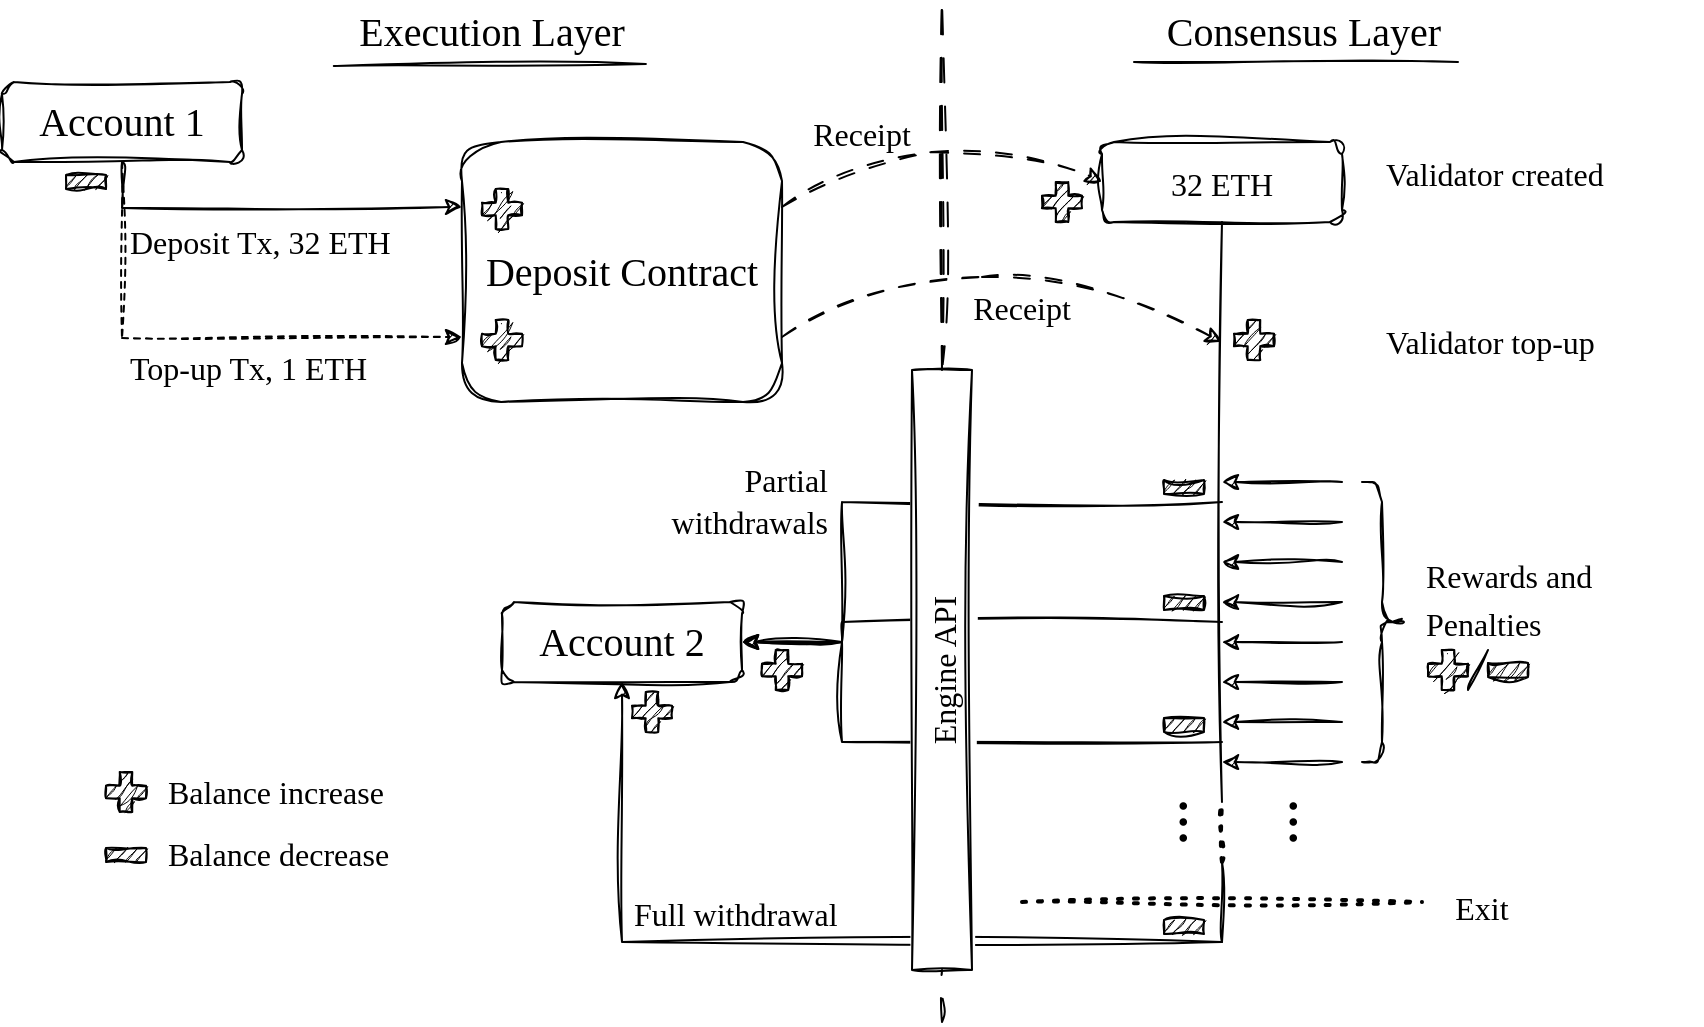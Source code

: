 <mxfile version="21.3.2" type="github" pages="6">
  <diagram id="1eLDjm0jXZJZo9xKlyRM" name="overview">
    <mxGraphModel dx="1434" dy="882" grid="1" gridSize="10" guides="1" tooltips="1" connect="1" arrows="1" fold="1" page="1" pageScale="1" pageWidth="1169" pageHeight="827" math="0" shadow="0">
      <root>
        <mxCell id="0" />
        <mxCell id="1" parent="0" />
        <mxCell id="njwQ23LQ6lIq9fByQlXG-1" value="" style="endArrow=none;dashed=1;html=1;rounded=0;sketch=1;curveFitting=1;jiggle=2;shadow=0;dashPattern=12 12;" parent="1" source="njwQ23LQ6lIq9fByQlXG-70" edge="1">
          <mxGeometry width="50" height="50" relative="1" as="geometry">
            <mxPoint x="640" y="630" as="sourcePoint" />
            <mxPoint x="640" y="40" as="targetPoint" />
          </mxGeometry>
        </mxCell>
        <mxCell id="njwQ23LQ6lIq9fByQlXG-18" value="&lt;font data-font-src=&quot;https://fonts.googleapis.com/css?family=Gloria+Hallelujah&quot; face=&quot;Gloria Hallelujah&quot;&gt;Execution Layer&lt;br&gt;&lt;/font&gt;" style="text;html=1;strokeColor=none;fillColor=none;align=center;verticalAlign=middle;whiteSpace=wrap;rounded=0;fontSize=20;fontFamily=Architects Daughter;" parent="1" vertex="1">
          <mxGeometry x="280" y="40" width="270" height="30" as="geometry" />
        </mxCell>
        <mxCell id="njwQ23LQ6lIq9fByQlXG-19" value="&lt;font data-font-src=&quot;https://fonts.googleapis.com/css?family=Gloria+Hallelujah&quot; face=&quot;Gloria Hallelujah&quot;&gt;Consensus Layer&lt;br&gt;&lt;/font&gt;" style="text;html=1;strokeColor=none;fillColor=none;align=center;verticalAlign=middle;whiteSpace=wrap;rounded=0;fontSize=20;fontFamily=Architects Daughter;" parent="1" vertex="1">
          <mxGeometry x="686" y="40" width="270" height="30" as="geometry" />
        </mxCell>
        <mxCell id="njwQ23LQ6lIq9fByQlXG-20" value="&lt;font data-font-src=&quot;https://fonts.googleapis.com/css?family=Gloria+Hallelujah&quot; face=&quot;Gloria Hallelujah&quot;&gt;Account 1&lt;br&gt;&lt;/font&gt;" style="rounded=1;whiteSpace=wrap;html=1;sketch=1;hachureGap=4;jiggle=2;curveFitting=1;fontFamily=Architects Daughter;fontSource=https%3A%2F%2Ffonts.googleapis.com%2Fcss%3Ffamily%3DArchitects%2BDaughter;fontSize=20;fillColor=none;" parent="1" vertex="1">
          <mxGeometry x="170" y="80" width="120" height="40" as="geometry" />
        </mxCell>
        <mxCell id="njwQ23LQ6lIq9fByQlXG-21" value="&lt;font data-font-src=&quot;https://fonts.googleapis.com/css?family=Gloria+Hallelujah&quot; face=&quot;Gloria Hallelujah&quot;&gt;Deposit Contract&lt;/font&gt;" style="rounded=1;whiteSpace=wrap;html=1;sketch=1;hachureGap=4;jiggle=2;curveFitting=1;fontFamily=Architects Daughter;fontSource=https%3A%2F%2Ffonts.googleapis.com%2Fcss%3Ffamily%3DArchitects%2BDaughter;fontSize=20;fillColor=none;" parent="1" vertex="1">
          <mxGeometry x="400" y="110" width="160" height="130" as="geometry" />
        </mxCell>
        <mxCell id="njwQ23LQ6lIq9fByQlXG-22" value="" style="endArrow=classic;html=1;rounded=0;sketch=1;hachureGap=4;jiggle=2;curveFitting=1;fontFamily=Architects Daughter;fontSource=https%3A%2F%2Ffonts.googleapis.com%2Fcss%3Ffamily%3DArchitects%2BDaughter;fontSize=16;exitX=0.5;exitY=1;exitDx=0;exitDy=0;entryX=0;entryY=0.25;entryDx=0;entryDy=0;" parent="1" source="njwQ23LQ6lIq9fByQlXG-20" target="njwQ23LQ6lIq9fByQlXG-21" edge="1">
          <mxGeometry width="50" height="50" relative="1" as="geometry">
            <mxPoint x="630" y="470" as="sourcePoint" />
            <mxPoint x="680" y="420" as="targetPoint" />
            <Array as="points">
              <mxPoint x="230" y="143" />
            </Array>
          </mxGeometry>
        </mxCell>
        <mxCell id="njwQ23LQ6lIq9fByQlXG-23" value="" style="endArrow=classic;html=1;rounded=0;sketch=1;hachureGap=4;jiggle=2;curveFitting=1;fontFamily=Architects Daughter;fontSource=https%3A%2F%2Ffonts.googleapis.com%2Fcss%3Ffamily%3DArchitects%2BDaughter;fontSize=16;exitX=0.5;exitY=1;exitDx=0;exitDy=0;entryX=0;entryY=0.75;entryDx=0;entryDy=0;dashed=1;" parent="1" source="njwQ23LQ6lIq9fByQlXG-20" target="njwQ23LQ6lIq9fByQlXG-21" edge="1">
          <mxGeometry width="50" height="50" relative="1" as="geometry">
            <mxPoint x="630" y="470" as="sourcePoint" />
            <mxPoint x="680" y="420" as="targetPoint" />
            <Array as="points">
              <mxPoint x="230" y="208" />
            </Array>
          </mxGeometry>
        </mxCell>
        <mxCell id="njwQ23LQ6lIq9fByQlXG-24" value="&lt;font style=&quot;font-size: 16px;&quot; data-font-src=&quot;https://fonts.googleapis.com/css?family=Gloria+Hallelujah&quot; face=&quot;Gloria Hallelujah&quot;&gt;Deposit Tx, 32 ETH&lt;br&gt;&lt;/font&gt;" style="text;html=1;strokeColor=none;fillColor=none;align=left;verticalAlign=middle;whiteSpace=wrap;rounded=0;fontSize=20;fontFamily=Architects Daughter;" parent="1" vertex="1">
          <mxGeometry x="232" y="143.5" width="160" height="30" as="geometry" />
        </mxCell>
        <mxCell id="njwQ23LQ6lIq9fByQlXG-25" value="&lt;font style=&quot;font-size: 16px;&quot; data-font-src=&quot;https://fonts.googleapis.com/css?family=Gloria+Hallelujah&quot; face=&quot;Gloria Hallelujah&quot;&gt;Top-up Tx, 1 ETH&lt;br&gt;&lt;/font&gt;" style="text;html=1;strokeColor=none;fillColor=none;align=left;verticalAlign=middle;whiteSpace=wrap;rounded=0;fontSize=20;fontFamily=Architects Daughter;" parent="1" vertex="1">
          <mxGeometry x="232" y="207" width="168" height="30" as="geometry" />
        </mxCell>
        <mxCell id="njwQ23LQ6lIq9fByQlXG-26" value="&lt;font style=&quot;font-size: 16px;&quot; data-font-src=&quot;https://fonts.googleapis.com/css?family=Gloria+Hallelujah&quot; face=&quot;Gloria Hallelujah&quot;&gt;32 ETH&lt;/font&gt;" style="rounded=1;whiteSpace=wrap;html=1;sketch=1;hachureGap=4;jiggle=2;curveFitting=1;fontFamily=Architects Daughter;fontSource=https%3A%2F%2Ffonts.googleapis.com%2Fcss%3Ffamily%3DArchitects%2BDaughter;fontSize=20;fillColor=none;" parent="1" vertex="1">
          <mxGeometry x="720" y="110" width="120" height="40" as="geometry" />
        </mxCell>
        <mxCell id="njwQ23LQ6lIq9fByQlXG-27" value="" style="curved=1;endArrow=classic;html=1;rounded=0;sketch=1;hachureGap=4;jiggle=2;curveFitting=1;fontFamily=Architects Daughter;fontSource=https%3A%2F%2Ffonts.googleapis.com%2Fcss%3Ffamily%3DArchitects%2BDaughter;fontSize=16;exitX=1;exitY=0.25;exitDx=0;exitDy=0;entryX=0;entryY=0.5;entryDx=0;entryDy=0;dashed=1;dashPattern=8 8;" parent="1" source="njwQ23LQ6lIq9fByQlXG-21" target="njwQ23LQ6lIq9fByQlXG-26" edge="1">
          <mxGeometry width="50" height="50" relative="1" as="geometry">
            <mxPoint x="630" y="470" as="sourcePoint" />
            <mxPoint x="680" y="420" as="targetPoint" />
            <Array as="points">
              <mxPoint x="590" y="120" />
              <mxPoint x="680" y="110" />
            </Array>
          </mxGeometry>
        </mxCell>
        <mxCell id="njwQ23LQ6lIq9fByQlXG-41" value="" style="rounded=0;whiteSpace=wrap;html=1;sketch=1;hachureGap=4;jiggle=2;curveFitting=1;fontFamily=Architects Daughter;fontSource=https%3A%2F%2Ffonts.googleapis.com%2Fcss%3Ffamily%3DArchitects%2BDaughter;fontSize=20;fillColor=#000000;" parent="1" vertex="1">
          <mxGeometry x="202" y="126.5" width="20" height="7" as="geometry" />
        </mxCell>
        <mxCell id="njwQ23LQ6lIq9fByQlXG-42" value="" style="shape=cross;whiteSpace=wrap;html=1;sketch=1;hachureGap=4;jiggle=2;curveFitting=1;fontFamily=Architects Daughter;fontSource=https%3A%2F%2Ffonts.googleapis.com%2Fcss%3Ffamily%3DArchitects%2BDaughter;fontSize=20;size=0.314;fillColor=#000000;fillStyle=hachure;" parent="1" vertex="1">
          <mxGeometry x="410" y="133.5" width="20" height="20" as="geometry" />
        </mxCell>
        <mxCell id="njwQ23LQ6lIq9fByQlXG-43" value="" style="shape=cross;whiteSpace=wrap;html=1;sketch=1;hachureGap=4;jiggle=2;curveFitting=1;fontFamily=Architects Daughter;fontSource=https%3A%2F%2Ffonts.googleapis.com%2Fcss%3Ffamily%3DArchitects%2BDaughter;fontSize=20;size=0.314;fillColor=#000000;fillStyle=hachure;" parent="1" vertex="1">
          <mxGeometry x="410" y="199" width="20" height="20" as="geometry" />
        </mxCell>
        <mxCell id="njwQ23LQ6lIq9fByQlXG-44" value="" style="shape=cross;whiteSpace=wrap;html=1;sketch=1;hachureGap=4;jiggle=2;curveFitting=1;fontFamily=Architects Daughter;fontSource=https%3A%2F%2Ffonts.googleapis.com%2Fcss%3Ffamily%3DArchitects%2BDaughter;fontSize=20;size=0.314;fillColor=#000000;fillStyle=hachure;" parent="1" vertex="1">
          <mxGeometry x="690" y="130" width="20" height="20" as="geometry" />
        </mxCell>
        <mxCell id="njwQ23LQ6lIq9fByQlXG-45" value="&lt;font style=&quot;font-size: 16px;&quot; data-font-src=&quot;https://fonts.googleapis.com/css?family=Gloria+Hallelujah&quot; face=&quot;Gloria Hallelujah&quot;&gt;Receipt&lt;/font&gt;" style="text;html=1;strokeColor=none;fillColor=none;align=center;verticalAlign=middle;whiteSpace=wrap;rounded=0;fontSize=20;fontFamily=Architects Daughter;" parent="1" vertex="1">
          <mxGeometry x="560" y="90" width="80" height="30" as="geometry" />
        </mxCell>
        <mxCell id="njwQ23LQ6lIq9fByQlXG-47" value="" style="endArrow=none;html=1;rounded=0;sketch=1;hachureGap=4;jiggle=2;curveFitting=1;fontFamily=Architects Daughter;fontSource=https%3A%2F%2Ffonts.googleapis.com%2Fcss%3Ffamily%3DArchitects%2BDaughter;fontSize=16;entryX=0.5;entryY=1;entryDx=0;entryDy=0;exitX=0.3;exitY=0.167;exitDx=0;exitDy=0;exitPerimeter=0;" parent="1" source="Zj6C9kiT5i4kWG1v78aB-9" target="njwQ23LQ6lIq9fByQlXG-26" edge="1">
          <mxGeometry width="50" height="50" relative="1" as="geometry">
            <mxPoint x="780" y="510" as="sourcePoint" />
            <mxPoint x="580" y="250" as="targetPoint" />
          </mxGeometry>
        </mxCell>
        <mxCell id="njwQ23LQ6lIq9fByQlXG-48" value="" style="curved=1;endArrow=classic;html=1;rounded=0;sketch=1;hachureGap=4;jiggle=2;curveFitting=1;fontFamily=Architects Daughter;fontSource=https%3A%2F%2Ffonts.googleapis.com%2Fcss%3Ffamily%3DArchitects%2BDaughter;fontSize=16;exitX=1;exitY=0.75;exitDx=0;exitDy=0;dashed=1;dashPattern=8 8;" parent="1" source="njwQ23LQ6lIq9fByQlXG-21" edge="1">
          <mxGeometry width="50" height="50" relative="1" as="geometry">
            <mxPoint x="574" y="143" as="sourcePoint" />
            <mxPoint x="780" y="210" as="targetPoint" />
            <Array as="points">
              <mxPoint x="610" y="180" />
              <mxPoint x="710" y="175" />
            </Array>
          </mxGeometry>
        </mxCell>
        <mxCell id="njwQ23LQ6lIq9fByQlXG-49" value="&lt;font style=&quot;font-size: 16px;&quot; data-font-src=&quot;https://fonts.googleapis.com/css?family=Gloria+Hallelujah&quot; face=&quot;Gloria Hallelujah&quot;&gt;Receipt&lt;/font&gt;" style="text;html=1;strokeColor=none;fillColor=none;align=center;verticalAlign=middle;whiteSpace=wrap;rounded=0;fontSize=20;fontFamily=Architects Daughter;" parent="1" vertex="1">
          <mxGeometry x="640" y="177" width="80" height="30" as="geometry" />
        </mxCell>
        <mxCell id="njwQ23LQ6lIq9fByQlXG-50" value="" style="shape=cross;whiteSpace=wrap;html=1;sketch=1;hachureGap=4;jiggle=2;curveFitting=1;fontFamily=Architects Daughter;fontSource=https%3A%2F%2Ffonts.googleapis.com%2Fcss%3Ffamily%3DArchitects%2BDaughter;fontSize=20;size=0.314;fillColor=#000000;fillStyle=hachure;" parent="1" vertex="1">
          <mxGeometry x="786" y="199" width="20" height="20" as="geometry" />
        </mxCell>
        <mxCell id="njwQ23LQ6lIq9fByQlXG-51" value="" style="endArrow=classic;html=1;rounded=0;sketch=1;hachureGap=4;jiggle=2;curveFitting=1;fontFamily=Architects Daughter;fontSource=https%3A%2F%2Ffonts.googleapis.com%2Fcss%3Ffamily%3DArchitects%2BDaughter;fontSize=16;" parent="1" edge="1">
          <mxGeometry width="50" height="50" relative="1" as="geometry">
            <mxPoint x="840" y="280" as="sourcePoint" />
            <mxPoint x="780" y="280" as="targetPoint" />
          </mxGeometry>
        </mxCell>
        <mxCell id="njwQ23LQ6lIq9fByQlXG-52" value="" style="endArrow=classic;html=1;rounded=0;sketch=1;hachureGap=4;jiggle=2;curveFitting=1;fontFamily=Architects Daughter;fontSource=https%3A%2F%2Ffonts.googleapis.com%2Fcss%3Ffamily%3DArchitects%2BDaughter;fontSize=16;" parent="1" edge="1">
          <mxGeometry width="50" height="50" relative="1" as="geometry">
            <mxPoint x="840" y="420" as="sourcePoint" />
            <mxPoint x="780" y="420" as="targetPoint" />
          </mxGeometry>
        </mxCell>
        <mxCell id="njwQ23LQ6lIq9fByQlXG-53" value="" style="endArrow=classic;html=1;rounded=0;sketch=1;hachureGap=4;jiggle=2;curveFitting=1;fontFamily=Architects Daughter;fontSource=https%3A%2F%2Ffonts.googleapis.com%2Fcss%3Ffamily%3DArchitects%2BDaughter;fontSize=16;" parent="1" edge="1">
          <mxGeometry width="50" height="50" relative="1" as="geometry">
            <mxPoint x="840" y="300" as="sourcePoint" />
            <mxPoint x="780" y="300" as="targetPoint" />
          </mxGeometry>
        </mxCell>
        <mxCell id="njwQ23LQ6lIq9fByQlXG-54" value="" style="endArrow=classic;html=1;rounded=0;sketch=1;hachureGap=4;jiggle=2;curveFitting=1;fontFamily=Architects Daughter;fontSource=https%3A%2F%2Ffonts.googleapis.com%2Fcss%3Ffamily%3DArchitects%2BDaughter;fontSize=16;" parent="1" edge="1">
          <mxGeometry width="50" height="50" relative="1" as="geometry">
            <mxPoint x="840" y="400" as="sourcePoint" />
            <mxPoint x="780" y="400" as="targetPoint" />
          </mxGeometry>
        </mxCell>
        <mxCell id="njwQ23LQ6lIq9fByQlXG-55" value="" style="endArrow=classic;html=1;rounded=0;sketch=1;hachureGap=4;jiggle=2;curveFitting=1;fontFamily=Architects Daughter;fontSource=https%3A%2F%2Ffonts.googleapis.com%2Fcss%3Ffamily%3DArchitects%2BDaughter;fontSize=16;" parent="1" edge="1">
          <mxGeometry width="50" height="50" relative="1" as="geometry">
            <mxPoint x="840" y="320" as="sourcePoint" />
            <mxPoint x="780" y="320" as="targetPoint" />
          </mxGeometry>
        </mxCell>
        <mxCell id="njwQ23LQ6lIq9fByQlXG-56" value="" style="endArrow=classic;html=1;rounded=0;sketch=1;hachureGap=4;jiggle=2;curveFitting=1;fontFamily=Architects Daughter;fontSource=https%3A%2F%2Ffonts.googleapis.com%2Fcss%3Ffamily%3DArchitects%2BDaughter;fontSize=16;" parent="1" edge="1">
          <mxGeometry width="50" height="50" relative="1" as="geometry">
            <mxPoint x="840" y="340" as="sourcePoint" />
            <mxPoint x="780" y="340" as="targetPoint" />
          </mxGeometry>
        </mxCell>
        <mxCell id="njwQ23LQ6lIq9fByQlXG-57" value="" style="endArrow=classic;html=1;rounded=0;sketch=1;hachureGap=4;jiggle=2;curveFitting=1;fontFamily=Architects Daughter;fontSource=https%3A%2F%2Ffonts.googleapis.com%2Fcss%3Ffamily%3DArchitects%2BDaughter;fontSize=16;" parent="1" edge="1">
          <mxGeometry width="50" height="50" relative="1" as="geometry">
            <mxPoint x="840" y="360" as="sourcePoint" />
            <mxPoint x="780" y="360" as="targetPoint" />
          </mxGeometry>
        </mxCell>
        <mxCell id="njwQ23LQ6lIq9fByQlXG-58" value="" style="endArrow=classic;html=1;rounded=0;sketch=1;hachureGap=4;jiggle=2;curveFitting=1;fontFamily=Architects Daughter;fontSource=https%3A%2F%2Ffonts.googleapis.com%2Fcss%3Ffamily%3DArchitects%2BDaughter;fontSize=16;" parent="1" edge="1">
          <mxGeometry width="50" height="50" relative="1" as="geometry">
            <mxPoint x="840" y="380" as="sourcePoint" />
            <mxPoint x="780" y="380" as="targetPoint" />
          </mxGeometry>
        </mxCell>
        <mxCell id="njwQ23LQ6lIq9fByQlXG-60" value="" style="shape=curlyBracket;whiteSpace=wrap;html=1;rounded=1;flipH=1;labelPosition=right;verticalLabelPosition=middle;align=left;verticalAlign=middle;sketch=1;hachureGap=4;jiggle=2;curveFitting=1;fontFamily=Architects Daughter;fontSource=https%3A%2F%2Ffonts.googleapis.com%2Fcss%3Ffamily%3DArchitects%2BDaughter;fontSize=20;" parent="1" vertex="1">
          <mxGeometry x="850" y="280" width="20" height="140" as="geometry" />
        </mxCell>
        <mxCell id="njwQ23LQ6lIq9fByQlXG-61" value="&lt;font style=&quot;font-size: 16px;&quot; face=&quot;Gloria Hallelujah&quot;&gt;Validator created&lt;br&gt;&lt;/font&gt;" style="text;html=1;strokeColor=none;fillColor=none;align=left;verticalAlign=middle;whiteSpace=wrap;rounded=0;fontSize=20;fontFamily=Architects Daughter;" parent="1" vertex="1">
          <mxGeometry x="860" y="110" width="160" height="30" as="geometry" />
        </mxCell>
        <mxCell id="njwQ23LQ6lIq9fByQlXG-62" value="&lt;font style=&quot;font-size: 16px;&quot; face=&quot;Gloria Hallelujah&quot;&gt;Validator top-up&lt;br&gt;&lt;/font&gt;" style="text;html=1;strokeColor=none;fillColor=none;align=left;verticalAlign=middle;whiteSpace=wrap;rounded=0;fontSize=20;fontFamily=Architects Daughter;" parent="1" vertex="1">
          <mxGeometry x="860" y="194" width="160" height="30" as="geometry" />
        </mxCell>
        <mxCell id="njwQ23LQ6lIq9fByQlXG-63" value="&lt;font style=&quot;font-size: 16px;&quot; face=&quot;Gloria Hallelujah&quot;&gt;Rewards and&lt;br&gt;Penalties&lt;br&gt;&lt;/font&gt;" style="text;html=1;strokeColor=none;fillColor=none;align=left;verticalAlign=middle;whiteSpace=wrap;rounded=0;fontSize=20;fontFamily=Architects Daughter;" parent="1" vertex="1">
          <mxGeometry x="880" y="323" width="110" height="30" as="geometry" />
        </mxCell>
        <mxCell id="njwQ23LQ6lIq9fByQlXG-64" value="&lt;font data-font-src=&quot;https://fonts.googleapis.com/css?family=Gloria+Hallelujah&quot; face=&quot;Gloria Hallelujah&quot;&gt;Account 2&lt;br&gt;&lt;/font&gt;" style="rounded=1;whiteSpace=wrap;html=1;sketch=1;hachureGap=4;jiggle=2;curveFitting=1;fontFamily=Architects Daughter;fontSource=https%3A%2F%2Ffonts.googleapis.com%2Fcss%3Ffamily%3DArchitects%2BDaughter;fontSize=20;fillColor=none;" parent="1" vertex="1">
          <mxGeometry x="420" y="340" width="120" height="40" as="geometry" />
        </mxCell>
        <mxCell id="njwQ23LQ6lIq9fByQlXG-68" value="" style="group" parent="1" vertex="1" connectable="0">
          <mxGeometry x="883" y="364" width="50" height="20" as="geometry" />
        </mxCell>
        <mxCell id="njwQ23LQ6lIq9fByQlXG-65" value="" style="shape=cross;whiteSpace=wrap;html=1;sketch=1;hachureGap=4;jiggle=2;curveFitting=1;fontFamily=Architects Daughter;fontSource=https%3A%2F%2Ffonts.googleapis.com%2Fcss%3Ffamily%3DArchitects%2BDaughter;fontSize=20;size=0.314;fillColor=#000000;fillStyle=hachure;" parent="njwQ23LQ6lIq9fByQlXG-68" vertex="1">
          <mxGeometry width="20" height="20" as="geometry" />
        </mxCell>
        <mxCell id="njwQ23LQ6lIq9fByQlXG-66" value="" style="rounded=0;whiteSpace=wrap;html=1;sketch=1;hachureGap=4;jiggle=2;curveFitting=1;fontFamily=Architects Daughter;fontSource=https%3A%2F%2Ffonts.googleapis.com%2Fcss%3Ffamily%3DArchitects%2BDaughter;fontSize=20;fillColor=#000000;" parent="njwQ23LQ6lIq9fByQlXG-68" vertex="1">
          <mxGeometry x="30" y="6.5" width="20" height="7" as="geometry" />
        </mxCell>
        <mxCell id="njwQ23LQ6lIq9fByQlXG-67" value="" style="endArrow=none;html=1;rounded=0;sketch=1;hachureGap=4;jiggle=2;curveFitting=1;fontFamily=Architects Daughter;fontSource=https%3A%2F%2Ffonts.googleapis.com%2Fcss%3Ffamily%3DArchitects%2BDaughter;fontSize=16;" parent="njwQ23LQ6lIq9fByQlXG-68" edge="1">
          <mxGeometry width="50" height="50" relative="1" as="geometry">
            <mxPoint x="20" y="20" as="sourcePoint" />
            <mxPoint x="30" as="targetPoint" />
          </mxGeometry>
        </mxCell>
        <mxCell id="njwQ23LQ6lIq9fByQlXG-71" value="" style="endArrow=none;dashed=1;html=1;rounded=0;sketch=1;curveFitting=1;jiggle=2;shadow=0;dashPattern=12 12;" parent="1" target="njwQ23LQ6lIq9fByQlXG-70" edge="1">
          <mxGeometry width="50" height="50" relative="1" as="geometry">
            <mxPoint x="640" y="550" as="sourcePoint" />
            <mxPoint x="640" y="40" as="targetPoint" />
          </mxGeometry>
        </mxCell>
        <mxCell id="njwQ23LQ6lIq9fByQlXG-72" value="" style="endArrow=classic;html=1;rounded=0;sketch=1;hachureGap=4;jiggle=2;curveFitting=1;fontFamily=Architects Daughter;fontSource=https%3A%2F%2Ffonts.googleapis.com%2Fcss%3Ffamily%3DArchitects%2BDaughter;fontSize=16;" parent="1" edge="1">
          <mxGeometry width="50" height="50" relative="1" as="geometry">
            <mxPoint x="780" y="290" as="sourcePoint" />
            <mxPoint x="540" y="360" as="targetPoint" />
            <Array as="points">
              <mxPoint x="590" y="290" />
              <mxPoint x="590" y="360" />
            </Array>
          </mxGeometry>
        </mxCell>
        <mxCell id="njwQ23LQ6lIq9fByQlXG-73" value="" style="endArrow=classic;html=1;rounded=0;sketch=1;hachureGap=4;jiggle=2;curveFitting=1;fontFamily=Architects Daughter;fontSource=https%3A%2F%2Ffonts.googleapis.com%2Fcss%3Ffamily%3DArchitects%2BDaughter;fontSize=16;entryX=1;entryY=0.5;entryDx=0;entryDy=0;" parent="1" target="njwQ23LQ6lIq9fByQlXG-64" edge="1">
          <mxGeometry width="50" height="50" relative="1" as="geometry">
            <mxPoint x="780" y="350" as="sourcePoint" />
            <mxPoint x="550" y="370" as="targetPoint" />
            <Array as="points">
              <mxPoint x="590" y="350" />
              <mxPoint x="590" y="360" />
            </Array>
          </mxGeometry>
        </mxCell>
        <mxCell id="njwQ23LQ6lIq9fByQlXG-74" value="" style="endArrow=classic;html=1;rounded=0;sketch=1;hachureGap=4;jiggle=2;curveFitting=1;fontFamily=Architects Daughter;fontSource=https%3A%2F%2Ffonts.googleapis.com%2Fcss%3Ffamily%3DArchitects%2BDaughter;fontSize=16;" parent="1" edge="1">
          <mxGeometry width="50" height="50" relative="1" as="geometry">
            <mxPoint x="780" y="410" as="sourcePoint" />
            <mxPoint x="540" y="360" as="targetPoint" />
            <Array as="points">
              <mxPoint x="590" y="410" />
              <mxPoint x="590" y="360" />
            </Array>
          </mxGeometry>
        </mxCell>
        <mxCell id="njwQ23LQ6lIq9fByQlXG-75" value="" style="endArrow=none;dashed=1;html=1;dashPattern=1 3;strokeWidth=2;rounded=0;sketch=1;hachureGap=4;jiggle=2;curveFitting=1;fontFamily=Architects Daughter;fontSource=https%3A%2F%2Ffonts.googleapis.com%2Fcss%3Ffamily%3DArchitects%2BDaughter;fontSize=16;" parent="1" edge="1">
          <mxGeometry width="50" height="50" relative="1" as="geometry">
            <mxPoint x="680" y="490" as="sourcePoint" />
            <mxPoint x="880" y="490" as="targetPoint" />
          </mxGeometry>
        </mxCell>
        <mxCell id="njwQ23LQ6lIq9fByQlXG-76" value="&lt;font style=&quot;font-size: 16px;&quot; face=&quot;Gloria Hallelujah&quot;&gt;Exit&lt;/font&gt;" style="text;html=1;strokeColor=none;fillColor=none;align=center;verticalAlign=middle;whiteSpace=wrap;rounded=0;fontSize=20;fontFamily=Architects Daughter;" parent="1" vertex="1">
          <mxGeometry x="880" y="477" width="60" height="30" as="geometry" />
        </mxCell>
        <mxCell id="Zj6C9kiT5i4kWG1v78aB-1" value="" style="endArrow=classic;html=1;rounded=0;sketch=1;hachureGap=4;jiggle=2;curveFitting=1;fontFamily=Architects Daughter;fontSource=https%3A%2F%2Ffonts.googleapis.com%2Fcss%3Ffamily%3DArchitects%2BDaughter;fontSize=16;entryX=0.5;entryY=1;entryDx=0;entryDy=0;" parent="1" target="njwQ23LQ6lIq9fByQlXG-64" edge="1">
          <mxGeometry width="50" height="50" relative="1" as="geometry">
            <mxPoint x="780" y="510" as="sourcePoint" />
            <mxPoint x="690" y="280" as="targetPoint" />
            <Array as="points">
              <mxPoint x="480" y="510" />
            </Array>
          </mxGeometry>
        </mxCell>
        <mxCell id="Zj6C9kiT5i4kWG1v78aB-2" value="" style="shape=cross;whiteSpace=wrap;html=1;sketch=1;hachureGap=4;jiggle=2;curveFitting=1;fontFamily=Architects Daughter;fontSource=https%3A%2F%2Ffonts.googleapis.com%2Fcss%3Ffamily%3DArchitects%2BDaughter;fontSize=20;size=0.314;fillColor=#000000;fillStyle=hachure;" parent="1" vertex="1">
          <mxGeometry x="550" y="364" width="20" height="20" as="geometry" />
        </mxCell>
        <mxCell id="Zj6C9kiT5i4kWG1v78aB-3" value="" style="rounded=0;whiteSpace=wrap;html=1;sketch=1;hachureGap=4;jiggle=2;curveFitting=1;fontFamily=Architects Daughter;fontSource=https%3A%2F%2Ffonts.googleapis.com%2Fcss%3Ffamily%3DArchitects%2BDaughter;fontSize=20;fillColor=#000000;" parent="1" vertex="1">
          <mxGeometry x="751" y="279" width="20" height="7" as="geometry" />
        </mxCell>
        <mxCell id="Zj6C9kiT5i4kWG1v78aB-4" value="" style="rounded=0;whiteSpace=wrap;html=1;sketch=1;hachureGap=4;jiggle=2;curveFitting=1;fontFamily=Architects Daughter;fontSource=https%3A%2F%2Ffonts.googleapis.com%2Fcss%3Ffamily%3DArchitects%2BDaughter;fontSize=20;fillColor=#000000;" parent="1" vertex="1">
          <mxGeometry x="751" y="337" width="20" height="7" as="geometry" />
        </mxCell>
        <mxCell id="Zj6C9kiT5i4kWG1v78aB-5" value="" style="rounded=0;whiteSpace=wrap;html=1;sketch=1;hachureGap=4;jiggle=2;curveFitting=1;fontFamily=Architects Daughter;fontSource=https%3A%2F%2Ffonts.googleapis.com%2Fcss%3Ffamily%3DArchitects%2BDaughter;fontSize=20;fillColor=#000000;" parent="1" vertex="1">
          <mxGeometry x="751" y="398" width="20" height="7" as="geometry" />
        </mxCell>
        <mxCell id="Zj6C9kiT5i4kWG1v78aB-6" value="" style="rounded=0;whiteSpace=wrap;html=1;sketch=1;hachureGap=4;jiggle=2;curveFitting=1;fontFamily=Architects Daughter;fontSource=https%3A%2F%2Ffonts.googleapis.com%2Fcss%3Ffamily%3DArchitects%2BDaughter;fontSize=20;fillColor=#000000;" parent="1" vertex="1">
          <mxGeometry x="751" y="499" width="20" height="7" as="geometry" />
        </mxCell>
        <mxCell id="njwQ23LQ6lIq9fByQlXG-70" value="&lt;font data-font-src=&quot;https://fonts.googleapis.com/css?family=Gloria+Hallelujah&quot; style=&quot;font-size: 16px;&quot; face=&quot;Gloria Hallelujah&quot;&gt;Engine API&lt;/font&gt;" style="rounded=0;whiteSpace=wrap;html=1;sketch=1;hachureGap=4;jiggle=2;curveFitting=1;fontFamily=Architects Daughter;fontSource=https%3A%2F%2Ffonts.googleapis.com%2Fcss%3Ffamily%3DArchitects%2BDaughter;fontSize=20;rotation=-90;" parent="1" vertex="1">
          <mxGeometry x="490" y="359" width="300" height="30" as="geometry" />
        </mxCell>
        <mxCell id="Zj6C9kiT5i4kWG1v78aB-7" value="" style="shape=cross;whiteSpace=wrap;html=1;sketch=1;hachureGap=4;jiggle=2;curveFitting=1;fontFamily=Architects Daughter;fontSource=https%3A%2F%2Ffonts.googleapis.com%2Fcss%3Ffamily%3DArchitects%2BDaughter;fontSize=20;size=0.314;fillColor=#000000;fillStyle=hachure;" parent="1" vertex="1">
          <mxGeometry x="485" y="385" width="20" height="20" as="geometry" />
        </mxCell>
        <mxCell id="Zj6C9kiT5i4kWG1v78aB-8" value="&lt;font style=&quot;font-size: 32px;&quot; data-font-src=&quot;https://fonts.googleapis.com/css?family=Gloria+Hallelujah&quot; face=&quot;Gloria Hallelujah&quot;&gt;...&lt;/font&gt;" style="text;html=1;strokeColor=none;fillColor=none;align=center;verticalAlign=middle;whiteSpace=wrap;rounded=0;fontSize=20;fontFamily=Architects Daughter;rotation=90;" parent="1" vertex="1">
          <mxGeometry x="800" y="435" width="50" height="30" as="geometry" />
        </mxCell>
        <mxCell id="Zj6C9kiT5i4kWG1v78aB-9" value="&lt;font style=&quot;font-size: 32px;&quot; data-font-src=&quot;https://fonts.googleapis.com/css?family=Gloria+Hallelujah&quot; face=&quot;Gloria Hallelujah&quot;&gt;...&lt;/font&gt;" style="text;html=1;strokeColor=none;fillColor=none;align=center;verticalAlign=middle;whiteSpace=wrap;rounded=0;fontSize=20;fontFamily=Architects Daughter;rotation=90;" parent="1" vertex="1">
          <mxGeometry x="745" y="435" width="50" height="30" as="geometry" />
        </mxCell>
        <mxCell id="Zj6C9kiT5i4kWG1v78aB-11" value="" style="endArrow=none;html=1;rounded=0;sketch=1;hachureGap=4;jiggle=2;curveFitting=1;fontFamily=Architects Daughter;fontSource=https%3A%2F%2Ffonts.googleapis.com%2Fcss%3Ffamily%3DArchitects%2BDaughter;fontSize=16;" parent="1" edge="1">
          <mxGeometry width="50" height="50" relative="1" as="geometry">
            <mxPoint x="780" y="510" as="sourcePoint" />
            <mxPoint x="780" y="470" as="targetPoint" />
          </mxGeometry>
        </mxCell>
        <mxCell id="Zj6C9kiT5i4kWG1v78aB-12" value="" style="endArrow=none;dashed=1;html=1;dashPattern=1 3;strokeWidth=2;rounded=0;sketch=1;hachureGap=4;jiggle=2;curveFitting=1;fontFamily=Architects Daughter;fontSource=https%3A%2F%2Ffonts.googleapis.com%2Fcss%3Ffamily%3DArchitects%2BDaughter;fontSize=16;entryX=0.3;entryY=0.167;entryDx=0;entryDy=0;entryPerimeter=0;" parent="1" target="Zj6C9kiT5i4kWG1v78aB-9" edge="1">
          <mxGeometry width="50" height="50" relative="1" as="geometry">
            <mxPoint x="780" y="470" as="sourcePoint" />
            <mxPoint x="840" y="440" as="targetPoint" />
          </mxGeometry>
        </mxCell>
        <mxCell id="Zj6C9kiT5i4kWG1v78aB-18" value="&lt;div style=&quot;font-size: 16px;&quot;&gt;&lt;font style=&quot;font-size: 16px;&quot; data-font-src=&quot;https://fonts.googleapis.com/css?family=Gloria+Hallelujah&quot; face=&quot;Gloria Hallelujah&quot;&gt;Partial&lt;/font&gt;&lt;font style=&quot;font-size: 16px;&quot;&gt;&lt;br&gt;&lt;/font&gt;&lt;div&gt;&lt;font style=&quot;font-size: 16px;&quot; data-font-src=&quot;https://fonts.googleapis.com/css?family=Gloria+Hallelujah&quot; face=&quot;Gloria Hallelujah&quot;&gt;withdrawals&lt;/font&gt;&lt;font style=&quot;font-size: 16px;&quot;&gt;&lt;br&gt;&lt;/font&gt;&lt;/div&gt;&lt;/div&gt;" style="text;html=1;strokeColor=none;fillColor=none;align=right;verticalAlign=middle;whiteSpace=wrap;rounded=0;fontSize=20;fontFamily=Architects Daughter;" parent="1" vertex="1">
          <mxGeometry x="475" y="275" width="110" height="30" as="geometry" />
        </mxCell>
        <mxCell id="Zj6C9kiT5i4kWG1v78aB-19" value="&lt;div style=&quot;font-size: 16px;&quot;&gt;&lt;font style=&quot;font-size: 16px;&quot; data-font-src=&quot;https://fonts.googleapis.com/css?family=Gloria+Hallelujah&quot; face=&quot;Gloria Hallelujah&quot;&gt;Full&lt;/font&gt;&lt;font style=&quot;font-size: 16px;&quot; data-font-src=&quot;https://fonts.googleapis.com/css?family=Gloria+Hallelujah&quot; face=&quot;Gloria Hallelujah&quot;&gt; withdrawal&lt;/font&gt;&lt;font style=&quot;font-size: 16px;&quot;&gt;&lt;br&gt;&lt;/font&gt;&lt;/div&gt;" style="text;html=1;strokeColor=none;fillColor=none;align=left;verticalAlign=middle;whiteSpace=wrap;rounded=0;fontSize=20;fontFamily=Architects Daughter;" parent="1" vertex="1">
          <mxGeometry x="484" y="482" width="131" height="30" as="geometry" />
        </mxCell>
        <mxCell id="Zj6C9kiT5i4kWG1v78aB-26" value="" style="endArrow=none;html=1;rounded=0;sketch=1;hachureGap=4;jiggle=2;curveFitting=1;fontFamily=Architects Daughter;fontSource=https%3A%2F%2Ffonts.googleapis.com%2Fcss%3Ffamily%3DArchitects%2BDaughter;fontSize=16;exitX=0.207;exitY=1.067;exitDx=0;exitDy=0;exitPerimeter=0;entryX=0.785;entryY=1.033;entryDx=0;entryDy=0;entryPerimeter=0;" parent="1" source="njwQ23LQ6lIq9fByQlXG-18" target="njwQ23LQ6lIq9fByQlXG-18" edge="1">
          <mxGeometry width="50" height="50" relative="1" as="geometry">
            <mxPoint x="520" y="480" as="sourcePoint" />
            <mxPoint x="570" y="430" as="targetPoint" />
          </mxGeometry>
        </mxCell>
        <mxCell id="Zj6C9kiT5i4kWG1v78aB-29" value="" style="endArrow=none;html=1;rounded=0;sketch=1;hachureGap=4;jiggle=2;curveFitting=1;fontFamily=Architects Daughter;fontSource=https%3A%2F%2Ffonts.googleapis.com%2Fcss%3Ffamily%3DArchitects%2BDaughter;fontSize=16;exitX=0.193;exitY=1.067;exitDx=0;exitDy=0;exitPerimeter=0;entryX=0.793;entryY=1.067;entryDx=0;entryDy=0;entryPerimeter=0;" parent="1" edge="1">
          <mxGeometry width="50" height="50" relative="1" as="geometry">
            <mxPoint x="736" y="70" as="sourcePoint" />
            <mxPoint x="898" y="70" as="targetPoint" />
          </mxGeometry>
        </mxCell>
        <mxCell id="Zj6C9kiT5i4kWG1v78aB-30" value="" style="shape=cross;whiteSpace=wrap;html=1;sketch=1;hachureGap=4;jiggle=2;curveFitting=1;fontFamily=Architects Daughter;fontSource=https%3A%2F%2Ffonts.googleapis.com%2Fcss%3Ffamily%3DArchitects%2BDaughter;fontSize=20;size=0.314;fillColor=#000000;fillStyle=hachure;" parent="1" vertex="1">
          <mxGeometry x="222" y="425" width="20" height="20" as="geometry" />
        </mxCell>
        <mxCell id="Zj6C9kiT5i4kWG1v78aB-31" value="" style="rounded=0;whiteSpace=wrap;html=1;sketch=1;hachureGap=4;jiggle=2;curveFitting=1;fontFamily=Architects Daughter;fontSource=https%3A%2F%2Ffonts.googleapis.com%2Fcss%3Ffamily%3DArchitects%2BDaughter;fontSize=20;fillColor=#000000;" parent="1" vertex="1">
          <mxGeometry x="222" y="463" width="20" height="7" as="geometry" />
        </mxCell>
        <mxCell id="Zj6C9kiT5i4kWG1v78aB-32" value="&lt;div style=&quot;font-size: 16px;&quot;&gt;&lt;font data-font-src=&quot;https://fonts.googleapis.com/css?family=Gloria+Hallelujah&quot; style=&quot;font-size: 16px;&quot; face=&quot;Gloria Hallelujah&quot;&gt;Balance increase&lt;/font&gt;&lt;br style=&quot;font-size: 16px;&quot;&gt;&lt;/div&gt;" style="text;html=1;strokeColor=none;fillColor=none;align=left;verticalAlign=middle;whiteSpace=wrap;rounded=0;fontSize=16;fontFamily=Architects Daughter;" parent="1" vertex="1">
          <mxGeometry x="251" y="421" width="161" height="30" as="geometry" />
        </mxCell>
        <mxCell id="Zj6C9kiT5i4kWG1v78aB-33" value="&lt;div style=&quot;font-size: 16px;&quot;&gt;&lt;font data-font-src=&quot;https://fonts.googleapis.com/css?family=Gloria+Hallelujah&quot; style=&quot;font-size: 16px;&quot; face=&quot;Gloria Hallelujah&quot;&gt;Balance decrease&lt;/font&gt;&lt;br style=&quot;font-size: 16px;&quot;&gt;&lt;/div&gt;" style="text;html=1;strokeColor=none;fillColor=none;align=left;verticalAlign=middle;whiteSpace=wrap;rounded=0;fontSize=16;fontFamily=Architects Daughter;" parent="1" vertex="1">
          <mxGeometry x="251" y="452" width="161" height="30" as="geometry" />
        </mxCell>
        <mxCell id="JSKiakrKXiXwmCfqubrd-1" value="" style="endArrow=none;dashed=1;html=1;rounded=0;sketch=1;curveFitting=1;jiggle=2;shadow=0;dashPattern=12 12;" edge="1" parent="1">
          <mxGeometry width="50" height="50" relative="1" as="geometry">
            <mxPoint x="640" y="224" as="sourcePoint" />
            <mxPoint x="640" y="40" as="targetPoint" />
          </mxGeometry>
        </mxCell>
      </root>
    </mxGraphModel>
  </diagram>
  <diagram name="zero-hashes" id="sS30rOEx1M19IV393AsD">
    <mxGraphModel dx="1434" dy="882" grid="1" gridSize="10" guides="1" tooltips="1" connect="1" arrows="1" fold="1" page="1" pageScale="1" pageWidth="850" pageHeight="1100" math="0" shadow="0">
      <root>
        <mxCell id="0" />
        <mxCell id="1" parent="0" />
        <mxCell id="fJv8CJsoOnR0oUO6Ifa4-1" value="&lt;font style=&quot;font-size: 20px;&quot; face=&quot;Gloria Hallelujah&quot;&gt;0&lt;/font&gt;" style="rounded=1;whiteSpace=wrap;html=1;sketch=1;fillColor=none;" parent="1" vertex="1">
          <mxGeometry x="60" y="80" width="40" height="40" as="geometry" />
        </mxCell>
        <mxCell id="fJv8CJsoOnR0oUO6Ifa4-6" value="&lt;font style=&quot;font-size: 20px;&quot; data-font-src=&quot;https://fonts.googleapis.com/css?family=Gloria+Hallelujah&quot; face=&quot;Gloria Hallelujah&quot;&gt;Z&lt;sub&gt;1&lt;/sub&gt;=&lt;/font&gt;&lt;font data-font-src=&quot;https://fonts.googleapis.com/css?family=Gloria+Hallelujah&quot; style=&quot;font-size: 20px&quot; face=&quot;Gloria Hallelujah&quot;&gt;H(0,0)&lt;/font&gt;" style="rounded=1;whiteSpace=wrap;html=1;sketch=1;fillColor=none;" parent="1" vertex="1">
          <mxGeometry x="70" y="160" width="100" height="40" as="geometry" />
        </mxCell>
        <mxCell id="fJv8CJsoOnR0oUO6Ifa4-7" value="&lt;font style=&quot;font-size: 20px&quot; data-font-src=&quot;https://fonts.googleapis.com/css?family=Gloria+Hallelujah&quot; face=&quot;Gloria Hallelujah&quot;&gt;Z&lt;sub&gt;2&lt;/sub&gt;=H(Z&lt;sub&gt;1&lt;/sub&gt;,Z&lt;sub&gt;1&lt;/sub&gt;)&lt;/font&gt;" style="rounded=1;whiteSpace=wrap;html=1;sketch=1;fillColor=none;" parent="1" vertex="1">
          <mxGeometry x="100" y="239" width="200" height="40" as="geometry" />
        </mxCell>
        <mxCell id="fJv8CJsoOnR0oUO6Ifa4-8" value="" style="endArrow=none;html=1;rounded=1;sketch=1;exitX=0.5;exitY=1;exitDx=0;exitDy=0;entryX=0.5;entryY=0;entryDx=0;entryDy=0;endFill=0;" parent="1" source="fJv8CJsoOnR0oUO6Ifa4-1" target="fJv8CJsoOnR0oUO6Ifa4-6" edge="1">
          <mxGeometry width="50" height="50" relative="1" as="geometry">
            <mxPoint x="330" y="450" as="sourcePoint" />
            <mxPoint x="380" y="400" as="targetPoint" />
          </mxGeometry>
        </mxCell>
        <mxCell id="fJv8CJsoOnR0oUO6Ifa4-9" value="" style="endArrow=none;html=1;rounded=1;sketch=1;exitX=0.5;exitY=1;exitDx=0;exitDy=0;entryX=0.5;entryY=0;entryDx=0;entryDy=0;endFill=0;" parent="1" source="fJv8CJsoOnR0oUO6Ifa4-16" target="fJv8CJsoOnR0oUO6Ifa4-6" edge="1">
          <mxGeometry width="50" height="50" relative="1" as="geometry">
            <mxPoint x="260" y="120" as="sourcePoint" />
            <mxPoint x="354" y="220" as="targetPoint" />
          </mxGeometry>
        </mxCell>
        <mxCell id="fJv8CJsoOnR0oUO6Ifa4-14" value="&lt;div align=&quot;left&quot;&gt;Virtual&lt;/div&gt;&lt;div align=&quot;left&quot;&gt;leaves&lt;/div&gt;" style="text;html=1;strokeColor=none;fillColor=none;align=left;verticalAlign=middle;whiteSpace=wrap;rounded=0;sketch=1;fontFamily=Gloria Hallelujah;fontSource=https%3A%2F%2Ffonts.googleapis.com%2Fcss%3Ffamily%3DGloria%2BHallelujah;fontSize=20;" parent="1" vertex="1">
          <mxGeometry x="680" y="85" width="60" height="30" as="geometry" />
        </mxCell>
        <mxCell id="fJv8CJsoOnR0oUO6Ifa4-16" value="&lt;font style=&quot;font-size: 20px;&quot; face=&quot;Gloria Hallelujah&quot;&gt;0&lt;/font&gt;" style="rounded=1;whiteSpace=wrap;html=1;sketch=1;fillColor=none;" parent="1" vertex="1">
          <mxGeometry x="140" y="80" width="40" height="40" as="geometry" />
        </mxCell>
        <mxCell id="fJv8CJsoOnR0oUO6Ifa4-17" value="&lt;font style=&quot;font-size: 20px;&quot; face=&quot;Gloria Hallelujah&quot;&gt;0&lt;/font&gt;" style="rounded=1;whiteSpace=wrap;html=1;sketch=1;fillColor=none;" parent="1" vertex="1">
          <mxGeometry x="220" y="80" width="40" height="40" as="geometry" />
        </mxCell>
        <mxCell id="fJv8CJsoOnR0oUO6Ifa4-18" value="&lt;font style=&quot;font-size: 20px;&quot; face=&quot;Gloria Hallelujah&quot;&gt;0&lt;/font&gt;" style="rounded=1;whiteSpace=wrap;html=1;sketch=1;fillColor=none;" parent="1" vertex="1">
          <mxGeometry x="300" y="80" width="40" height="40" as="geometry" />
        </mxCell>
        <mxCell id="fJv8CJsoOnR0oUO6Ifa4-19" value="&lt;font style=&quot;font-size: 20px;&quot; face=&quot;Gloria Hallelujah&quot;&gt;0&lt;/font&gt;" style="rounded=1;whiteSpace=wrap;html=1;sketch=1;fillColor=none;" parent="1" vertex="1">
          <mxGeometry x="380" y="80" width="40" height="40" as="geometry" />
        </mxCell>
        <mxCell id="fJv8CJsoOnR0oUO6Ifa4-20" value="&lt;font style=&quot;font-size: 20px;&quot; face=&quot;Gloria Hallelujah&quot;&gt;0&lt;/font&gt;" style="rounded=1;whiteSpace=wrap;html=1;sketch=1;fillColor=none;" parent="1" vertex="1">
          <mxGeometry x="460" y="80" width="40" height="40" as="geometry" />
        </mxCell>
        <mxCell id="fJv8CJsoOnR0oUO6Ifa4-21" value="&lt;font style=&quot;font-size: 20px;&quot; face=&quot;Gloria Hallelujah&quot;&gt;0&lt;/font&gt;" style="rounded=1;whiteSpace=wrap;html=1;sketch=1;fillColor=none;" parent="1" vertex="1">
          <mxGeometry x="540" y="80" width="40" height="40" as="geometry" />
        </mxCell>
        <mxCell id="fJv8CJsoOnR0oUO6Ifa4-22" value="&lt;font style=&quot;font-size: 20px;&quot; face=&quot;Gloria Hallelujah&quot;&gt;0&lt;/font&gt;" style="rounded=1;whiteSpace=wrap;html=1;sketch=1;fillColor=none;" parent="1" vertex="1">
          <mxGeometry x="620" y="80" width="40" height="40" as="geometry" />
        </mxCell>
        <mxCell id="fJv8CJsoOnR0oUO6Ifa4-25" value="&lt;font style=&quot;font-size: 20px;&quot; data-font-src=&quot;https://fonts.googleapis.com/css?family=Gloria+Hallelujah&quot; face=&quot;Gloria Hallelujah&quot;&gt;Z&lt;sub&gt;1&lt;/sub&gt;=&lt;/font&gt;&lt;font data-font-src=&quot;https://fonts.googleapis.com/css?family=Gloria+Hallelujah&quot; style=&quot;font-size: 20px&quot; face=&quot;Gloria Hallelujah&quot;&gt;H(0,0)&lt;/font&gt;" style="rounded=1;whiteSpace=wrap;html=1;sketch=1;fillColor=none;" parent="1" vertex="1">
          <mxGeometry x="230" y="160" width="100" height="40" as="geometry" />
        </mxCell>
        <mxCell id="fJv8CJsoOnR0oUO6Ifa4-26" value="&lt;font style=&quot;font-size: 20px;&quot; data-font-src=&quot;https://fonts.googleapis.com/css?family=Gloria+Hallelujah&quot; face=&quot;Gloria Hallelujah&quot;&gt;Z&lt;sub&gt;1&lt;/sub&gt;=&lt;/font&gt;&lt;font data-font-src=&quot;https://fonts.googleapis.com/css?family=Gloria+Hallelujah&quot; style=&quot;font-size: 20px&quot; face=&quot;Gloria Hallelujah&quot;&gt;H(0,0)&lt;/font&gt;" style="rounded=1;whiteSpace=wrap;html=1;sketch=1;fillColor=none;" parent="1" vertex="1">
          <mxGeometry x="390" y="160" width="100" height="40" as="geometry" />
        </mxCell>
        <mxCell id="fJv8CJsoOnR0oUO6Ifa4-27" value="&lt;font style=&quot;font-size: 20px;&quot; data-font-src=&quot;https://fonts.googleapis.com/css?family=Gloria+Hallelujah&quot; face=&quot;Gloria Hallelujah&quot;&gt;Z&lt;sub&gt;1&lt;/sub&gt;=&lt;/font&gt;&lt;font data-font-src=&quot;https://fonts.googleapis.com/css?family=Gloria+Hallelujah&quot; style=&quot;font-size: 20px&quot; face=&quot;Gloria Hallelujah&quot;&gt;H(0,0)&lt;/font&gt;" style="rounded=1;whiteSpace=wrap;html=1;sketch=1;fillColor=none;" parent="1" vertex="1">
          <mxGeometry x="550" y="160" width="100" height="40" as="geometry" />
        </mxCell>
        <mxCell id="fJv8CJsoOnR0oUO6Ifa4-28" value="" style="endArrow=none;html=1;rounded=1;sketch=1;exitX=0.5;exitY=1;exitDx=0;exitDy=0;entryX=0.5;entryY=0;entryDx=0;entryDy=0;endFill=0;" parent="1" edge="1">
          <mxGeometry width="50" height="50" relative="1" as="geometry">
            <mxPoint x="240" y="120" as="sourcePoint" />
            <mxPoint x="280" y="160" as="targetPoint" />
          </mxGeometry>
        </mxCell>
        <mxCell id="fJv8CJsoOnR0oUO6Ifa4-29" value="" style="endArrow=none;html=1;rounded=1;sketch=1;exitX=0.5;exitY=1;exitDx=0;exitDy=0;entryX=0.5;entryY=0;entryDx=0;entryDy=0;endFill=0;" parent="1" edge="1">
          <mxGeometry width="50" height="50" relative="1" as="geometry">
            <mxPoint x="320" y="120" as="sourcePoint" />
            <mxPoint x="280" y="160" as="targetPoint" />
          </mxGeometry>
        </mxCell>
        <mxCell id="fJv8CJsoOnR0oUO6Ifa4-30" value="" style="endArrow=none;html=1;rounded=1;sketch=1;exitX=0.5;exitY=1;exitDx=0;exitDy=0;entryX=0.5;entryY=0;entryDx=0;entryDy=0;endFill=0;" parent="1" edge="1">
          <mxGeometry width="50" height="50" relative="1" as="geometry">
            <mxPoint x="400" y="120" as="sourcePoint" />
            <mxPoint x="440" y="160" as="targetPoint" />
          </mxGeometry>
        </mxCell>
        <mxCell id="fJv8CJsoOnR0oUO6Ifa4-31" value="" style="endArrow=none;html=1;rounded=1;sketch=1;exitX=0.5;exitY=1;exitDx=0;exitDy=0;entryX=0.5;entryY=0;entryDx=0;entryDy=0;endFill=0;" parent="1" edge="1">
          <mxGeometry width="50" height="50" relative="1" as="geometry">
            <mxPoint x="480" y="120" as="sourcePoint" />
            <mxPoint x="440" y="160" as="targetPoint" />
          </mxGeometry>
        </mxCell>
        <mxCell id="fJv8CJsoOnR0oUO6Ifa4-32" value="" style="endArrow=none;html=1;rounded=1;sketch=1;exitX=0.5;exitY=1;exitDx=0;exitDy=0;entryX=0.5;entryY=0;entryDx=0;entryDy=0;endFill=0;" parent="1" edge="1">
          <mxGeometry width="50" height="50" relative="1" as="geometry">
            <mxPoint x="560" y="120" as="sourcePoint" />
            <mxPoint x="600" y="160" as="targetPoint" />
          </mxGeometry>
        </mxCell>
        <mxCell id="fJv8CJsoOnR0oUO6Ifa4-33" value="" style="endArrow=none;html=1;rounded=1;sketch=1;exitX=0.5;exitY=1;exitDx=0;exitDy=0;entryX=0.5;entryY=0;entryDx=0;entryDy=0;endFill=0;" parent="1" edge="1">
          <mxGeometry width="50" height="50" relative="1" as="geometry">
            <mxPoint x="640" y="120" as="sourcePoint" />
            <mxPoint x="600" y="160" as="targetPoint" />
          </mxGeometry>
        </mxCell>
        <mxCell id="fJv8CJsoOnR0oUO6Ifa4-34" value="&lt;font style=&quot;font-size: 20px&quot; data-font-src=&quot;https://fonts.googleapis.com/css?family=Gloria+Hallelujah&quot; face=&quot;Gloria Hallelujah&quot;&gt;Z&lt;sub&gt;2&lt;/sub&gt;=H(Z&lt;sub&gt;1&lt;/sub&gt;,Z&lt;sub&gt;1&lt;/sub&gt;)&lt;/font&gt;" style="rounded=1;whiteSpace=wrap;html=1;sketch=1;fillColor=none;" parent="1" vertex="1">
          <mxGeometry x="420" y="239" width="200" height="40" as="geometry" />
        </mxCell>
        <mxCell id="fJv8CJsoOnR0oUO6Ifa4-35" value="&lt;font style=&quot;font-size: 20px&quot; data-font-src=&quot;https://fonts.googleapis.com/css?family=Gloria+Hallelujah&quot; face=&quot;Gloria Hallelujah&quot;&gt;Z&lt;sub&gt;3&lt;/sub&gt;=H(Z&lt;sub&gt;2&lt;/sub&gt;,Z&lt;sub&gt;2&lt;/sub&gt;)&lt;/font&gt;" style="rounded=1;whiteSpace=wrap;html=1;sketch=1;fillColor=none;" parent="1" vertex="1">
          <mxGeometry x="260" y="320" width="200" height="40" as="geometry" />
        </mxCell>
        <mxCell id="fJv8CJsoOnR0oUO6Ifa4-36" value="" style="endArrow=none;html=1;rounded=1;sketch=1;exitX=0.5;exitY=1;exitDx=0;exitDy=0;entryX=0.5;entryY=0;entryDx=0;entryDy=0;endFill=0;" parent="1" source="fJv8CJsoOnR0oUO6Ifa4-6" target="fJv8CJsoOnR0oUO6Ifa4-7" edge="1">
          <mxGeometry width="50" height="50" relative="1" as="geometry">
            <mxPoint x="130" y="199" as="sourcePoint" />
            <mxPoint x="170" y="239" as="targetPoint" />
          </mxGeometry>
        </mxCell>
        <mxCell id="fJv8CJsoOnR0oUO6Ifa4-37" value="" style="endArrow=none;html=1;rounded=1;sketch=1;exitX=0.5;exitY=1;exitDx=0;exitDy=0;entryX=0.5;entryY=0;entryDx=0;entryDy=0;endFill=0;" parent="1" source="fJv8CJsoOnR0oUO6Ifa4-25" target="fJv8CJsoOnR0oUO6Ifa4-7" edge="1">
          <mxGeometry width="50" height="50" relative="1" as="geometry">
            <mxPoint x="130" y="210" as="sourcePoint" />
            <mxPoint x="210" y="249" as="targetPoint" />
          </mxGeometry>
        </mxCell>
        <mxCell id="fJv8CJsoOnR0oUO6Ifa4-38" value="" style="endArrow=none;html=1;rounded=1;sketch=1;exitX=0.5;exitY=1;exitDx=0;exitDy=0;entryX=0.5;entryY=0;entryDx=0;entryDy=0;endFill=0;" parent="1" source="fJv8CJsoOnR0oUO6Ifa4-26" target="fJv8CJsoOnR0oUO6Ifa4-34" edge="1">
          <mxGeometry width="50" height="50" relative="1" as="geometry">
            <mxPoint x="140" y="220" as="sourcePoint" />
            <mxPoint x="220" y="259" as="targetPoint" />
          </mxGeometry>
        </mxCell>
        <mxCell id="fJv8CJsoOnR0oUO6Ifa4-39" value="" style="endArrow=none;html=1;rounded=1;sketch=1;exitX=0.5;exitY=1;exitDx=0;exitDy=0;entryX=0.5;entryY=0;entryDx=0;entryDy=0;endFill=0;" parent="1" source="fJv8CJsoOnR0oUO6Ifa4-27" target="fJv8CJsoOnR0oUO6Ifa4-34" edge="1">
          <mxGeometry width="50" height="50" relative="1" as="geometry">
            <mxPoint x="150" y="230" as="sourcePoint" />
            <mxPoint x="230" y="269" as="targetPoint" />
          </mxGeometry>
        </mxCell>
        <mxCell id="fJv8CJsoOnR0oUO6Ifa4-40" value="" style="endArrow=none;html=1;rounded=1;sketch=1;exitX=0.5;exitY=1;exitDx=0;exitDy=0;entryX=0.5;entryY=0;entryDx=0;entryDy=0;endFill=0;" parent="1" source="fJv8CJsoOnR0oUO6Ifa4-7" target="fJv8CJsoOnR0oUO6Ifa4-35" edge="1">
          <mxGeometry width="50" height="50" relative="1" as="geometry">
            <mxPoint x="160" y="240" as="sourcePoint" />
            <mxPoint x="240" y="279" as="targetPoint" />
          </mxGeometry>
        </mxCell>
        <mxCell id="fJv8CJsoOnR0oUO6Ifa4-41" value="" style="endArrow=none;html=1;rounded=1;sketch=1;exitX=0.5;exitY=1;exitDx=0;exitDy=0;entryX=0.5;entryY=0;entryDx=0;entryDy=0;endFill=0;" parent="1" source="fJv8CJsoOnR0oUO6Ifa4-34" target="fJv8CJsoOnR0oUO6Ifa4-35" edge="1">
          <mxGeometry width="50" height="50" relative="1" as="geometry">
            <mxPoint x="210" y="289" as="sourcePoint" />
            <mxPoint x="370" y="330" as="targetPoint" />
          </mxGeometry>
        </mxCell>
        <mxCell id="fJv8CJsoOnR0oUO6Ifa4-42" value="Level 1" style="text;html=1;strokeColor=none;fillColor=none;align=left;verticalAlign=middle;whiteSpace=wrap;rounded=0;sketch=1;fontFamily=Gloria Hallelujah;fontSource=https%3A%2F%2Ffonts.googleapis.com%2Fcss%3Ffamily%3DGloria%2BHallelujah;fontSize=20;" parent="1" vertex="1">
          <mxGeometry x="680" y="165" width="70" height="30" as="geometry" />
        </mxCell>
        <mxCell id="fJv8CJsoOnR0oUO6Ifa4-43" value="Level 2" style="text;html=1;strokeColor=none;fillColor=none;align=left;verticalAlign=middle;whiteSpace=wrap;rounded=0;sketch=1;fontFamily=Gloria Hallelujah;fontSource=https%3A%2F%2Ffonts.googleapis.com%2Fcss%3Ffamily%3DGloria%2BHallelujah;fontSize=20;" parent="1" vertex="1">
          <mxGeometry x="680" y="244" width="80" height="30" as="geometry" />
        </mxCell>
        <mxCell id="fJv8CJsoOnR0oUO6Ifa4-44" value="Level 3" style="text;html=1;strokeColor=none;fillColor=none;align=left;verticalAlign=middle;whiteSpace=wrap;rounded=0;sketch=1;fontFamily=Gloria Hallelujah;fontSource=https%3A%2F%2Ffonts.googleapis.com%2Fcss%3Ffamily%3DGloria%2BHallelujah;fontSize=20;" parent="1" vertex="1">
          <mxGeometry x="680" y="325" width="80" height="30" as="geometry" />
        </mxCell>
      </root>
    </mxGraphModel>
  </diagram>
  <diagram name="deposit-root" id="ww3jx2L4U2slUktCcfVy">
    <mxGraphModel dx="989" dy="608" grid="1" gridSize="10" guides="1" tooltips="1" connect="1" arrows="1" fold="1" page="1" pageScale="1" pageWidth="850" pageHeight="1100" math="0" shadow="0">
      <root>
        <mxCell id="Oy9QMAfShnPgCZQbfZU4-0" />
        <mxCell id="Oy9QMAfShnPgCZQbfZU4-1" parent="Oy9QMAfShnPgCZQbfZU4-0" />
        <mxCell id="Oy9QMAfShnPgCZQbfZU4-2" value="&lt;font face=&quot;Gloria Hallelujah&quot;&gt;v&lt;sub&gt;0&lt;/sub&gt;&lt;/font&gt;" style="rounded=1;whiteSpace=wrap;html=1;sketch=1;fillColor=none;fontSize=20;" vertex="1" parent="Oy9QMAfShnPgCZQbfZU4-1">
          <mxGeometry x="50" y="80" width="60" height="40" as="geometry" />
        </mxCell>
        <mxCell id="Oy9QMAfShnPgCZQbfZU4-3" value="" style="endArrow=none;html=1;rounded=1;sketch=1;exitX=0.5;exitY=1;exitDx=0;exitDy=0;endFill=0;entryX=0.5;entryY=0;entryDx=0;entryDy=0;" edge="1" parent="Oy9QMAfShnPgCZQbfZU4-1" source="Oy9QMAfShnPgCZQbfZU4-2" target="Oy9QMAfShnPgCZQbfZU4-22">
          <mxGeometry width="50" height="50" relative="1" as="geometry">
            <mxPoint x="330" y="450" as="sourcePoint" />
            <mxPoint x="90" y="160" as="targetPoint" />
          </mxGeometry>
        </mxCell>
        <mxCell id="Oy9QMAfShnPgCZQbfZU4-4" value="" style="endArrow=none;html=1;rounded=1;sketch=1;exitX=0.5;exitY=1;exitDx=0;exitDy=0;endFill=0;entryX=0.5;entryY=0;entryDx=0;entryDy=0;" edge="1" parent="Oy9QMAfShnPgCZQbfZU4-1" source="Oy9QMAfShnPgCZQbfZU4-5" target="Oy9QMAfShnPgCZQbfZU4-22">
          <mxGeometry width="50" height="50" relative="1" as="geometry">
            <mxPoint x="260" y="120" as="sourcePoint" />
            <mxPoint x="100" y="160" as="targetPoint" />
          </mxGeometry>
        </mxCell>
        <mxCell id="Oy9QMAfShnPgCZQbfZU4-5" value="&lt;font face=&quot;Gloria Hallelujah&quot;&gt;V&lt;sub&gt;1&lt;/sub&gt;&lt;/font&gt;" style="rounded=1;whiteSpace=wrap;html=1;sketch=1;fillColor=none;fontSize=20;" vertex="1" parent="Oy9QMAfShnPgCZQbfZU4-1">
          <mxGeometry x="130" y="80" width="60" height="40" as="geometry" />
        </mxCell>
        <mxCell id="Oy9QMAfShnPgCZQbfZU4-6" value="&lt;font face=&quot;Gloria Hallelujah&quot;&gt;v&lt;sub&gt;2&lt;/sub&gt;&lt;/font&gt;" style="rounded=1;whiteSpace=wrap;html=1;sketch=1;fillColor=none;fontSize=20;" vertex="1" parent="Oy9QMAfShnPgCZQbfZU4-1">
          <mxGeometry x="210" y="80" width="60" height="40" as="geometry" />
        </mxCell>
        <mxCell id="Oy9QMAfShnPgCZQbfZU4-7" value="&lt;font face=&quot;Gloria Hallelujah&quot;&gt;v&lt;sub&gt;3&lt;/sub&gt;&lt;/font&gt;" style="rounded=1;whiteSpace=wrap;html=1;sketch=1;fillColor=none;fontSize=20;" vertex="1" parent="Oy9QMAfShnPgCZQbfZU4-1">
          <mxGeometry x="290" y="81" width="60" height="40" as="geometry" />
        </mxCell>
        <mxCell id="Oy9QMAfShnPgCZQbfZU4-8" value="&lt;font face=&quot;Gloria Hallelujah&quot;&gt;B&lt;sub&gt;0&lt;/sub&gt;=v&lt;sub&gt;4&lt;/sub&gt;&lt;/font&gt;" style="rounded=1;whiteSpace=wrap;html=1;sketch=1;fillColor=none;fontSize=20;" vertex="1" parent="Oy9QMAfShnPgCZQbfZU4-1">
          <mxGeometry x="370" y="80" width="60" height="40" as="geometry" />
        </mxCell>
        <mxCell id="Oy9QMAfShnPgCZQbfZU4-13" value="" style="endArrow=none;html=1;rounded=1;sketch=1;exitX=0.5;exitY=1;exitDx=0;exitDy=0;entryX=0.5;entryY=0;entryDx=0;entryDy=0;endFill=0;" edge="1" parent="Oy9QMAfShnPgCZQbfZU4-1" target="Oy9QMAfShnPgCZQbfZU4-23" source="Oy9QMAfShnPgCZQbfZU4-6">
          <mxGeometry width="50" height="50" relative="1" as="geometry">
            <mxPoint x="240" y="120" as="sourcePoint" />
            <mxPoint x="200" y="160" as="targetPoint" />
          </mxGeometry>
        </mxCell>
        <mxCell id="Oy9QMAfShnPgCZQbfZU4-14" value="" style="endArrow=none;html=1;rounded=1;sketch=1;exitX=0.5;exitY=1;exitDx=0;exitDy=0;entryX=0.5;entryY=0;entryDx=0;entryDy=0;endFill=0;" edge="1" parent="Oy9QMAfShnPgCZQbfZU4-1" source="Oy9QMAfShnPgCZQbfZU4-21" target="Oy9QMAfShnPgCZQbfZU4-24">
          <mxGeometry width="50" height="50" relative="1" as="geometry">
            <mxPoint x="400" y="120" as="sourcePoint" />
            <mxPoint x="440" y="160" as="targetPoint" />
          </mxGeometry>
        </mxCell>
        <mxCell id="Oy9QMAfShnPgCZQbfZU4-15" value="" style="endArrow=none;html=1;rounded=1;sketch=1;exitX=0.5;exitY=1;exitDx=0;exitDy=0;entryX=0.5;entryY=0;entryDx=0;entryDy=0;endFill=0;" edge="1" parent="Oy9QMAfShnPgCZQbfZU4-1" source="Oy9QMAfShnPgCZQbfZU4-8" target="Oy9QMAfShnPgCZQbfZU4-24">
          <mxGeometry width="50" height="50" relative="1" as="geometry">
            <mxPoint x="360" y="120" as="sourcePoint" />
            <mxPoint x="440" y="160" as="targetPoint" />
          </mxGeometry>
        </mxCell>
        <mxCell id="Oy9QMAfShnPgCZQbfZU4-21" value="&lt;font style=&quot;font-size: 16px;&quot; face=&quot;Gloria Hallelujah&quot;&gt;Z&lt;sub&gt;0&lt;/sub&gt;=0&lt;/font&gt;" style="rounded=1;whiteSpace=wrap;html=1;sketch=1;fillColor=#000000;dashed=1;fillStyle=dashed;dashPattern=8 8;" vertex="1" parent="Oy9QMAfShnPgCZQbfZU4-1">
          <mxGeometry x="450" y="80" width="60" height="40" as="geometry" />
        </mxCell>
        <mxCell id="Oy9QMAfShnPgCZQbfZU4-22" value="" style="rounded=1;whiteSpace=wrap;html=1;sketch=1;fillColor=none;" vertex="1" parent="Oy9QMAfShnPgCZQbfZU4-1">
          <mxGeometry x="100" y="160" width="40" height="40" as="geometry" />
        </mxCell>
        <mxCell id="Oy9QMAfShnPgCZQbfZU4-23" value="" style="rounded=1;whiteSpace=wrap;html=1;sketch=1;fillColor=none;" vertex="1" parent="Oy9QMAfShnPgCZQbfZU4-1">
          <mxGeometry x="260" y="160" width="40" height="40" as="geometry" />
        </mxCell>
        <mxCell id="Oy9QMAfShnPgCZQbfZU4-24" value="" style="rounded=1;whiteSpace=wrap;html=1;sketch=1;fillColor=#000000;fillStyle=dashed;" vertex="1" parent="Oy9QMAfShnPgCZQbfZU4-1">
          <mxGeometry x="420" y="160" width="40" height="40" as="geometry" />
        </mxCell>
        <mxCell id="Oy9QMAfShnPgCZQbfZU4-30" value="&lt;font style=&quot;font-size: 20px;&quot; data-font-src=&quot;https://fonts.googleapis.com/css?family=Gloria+Hallelujah&quot; face=&quot;Gloria Hallelujah&quot;&gt;B&lt;sub&gt;2&lt;/sub&gt;&lt;/font&gt;" style="rounded=1;whiteSpace=wrap;html=1;sketch=1;fillColor=none;" vertex="1" parent="Oy9QMAfShnPgCZQbfZU4-1">
          <mxGeometry x="180" y="240" width="40" height="40" as="geometry" />
        </mxCell>
        <mxCell id="Oy9QMAfShnPgCZQbfZU4-31" value="" style="rounded=1;whiteSpace=wrap;html=1;sketch=1;fillColor=#000000;fillStyle=dashed;" vertex="1" parent="Oy9QMAfShnPgCZQbfZU4-1">
          <mxGeometry x="500" y="240" width="40" height="40" as="geometry" />
        </mxCell>
        <mxCell id="Oy9QMAfShnPgCZQbfZU4-33" value="" style="endArrow=none;html=1;rounded=1;sketch=1;exitX=0.5;exitY=1;exitDx=0;exitDy=0;endFill=0;entryX=0.5;entryY=0;entryDx=0;entryDy=0;" edge="1" parent="Oy9QMAfShnPgCZQbfZU4-1" source="Oy9QMAfShnPgCZQbfZU4-22" target="Oy9QMAfShnPgCZQbfZU4-30">
          <mxGeometry width="50" height="50" relative="1" as="geometry">
            <mxPoint x="70" y="130" as="sourcePoint" />
            <mxPoint x="100" y="170" as="targetPoint" />
          </mxGeometry>
        </mxCell>
        <mxCell id="Oy9QMAfShnPgCZQbfZU4-34" value="" style="endArrow=none;html=1;rounded=1;sketch=1;exitX=0.5;exitY=1;exitDx=0;exitDy=0;endFill=0;entryX=0.5;entryY=0;entryDx=0;entryDy=0;" edge="1" parent="Oy9QMAfShnPgCZQbfZU4-1" source="Oy9QMAfShnPgCZQbfZU4-23" target="Oy9QMAfShnPgCZQbfZU4-30">
          <mxGeometry width="50" height="50" relative="1" as="geometry">
            <mxPoint x="100" y="210" as="sourcePoint" />
            <mxPoint x="162" y="250" as="targetPoint" />
          </mxGeometry>
        </mxCell>
        <mxCell id="Oy9QMAfShnPgCZQbfZU4-35" value="" style="endArrow=none;html=1;rounded=1;sketch=1;exitX=0.5;exitY=1;exitDx=0;exitDy=0;endFill=0;entryX=0.5;entryY=0;entryDx=0;entryDy=0;" edge="1" parent="Oy9QMAfShnPgCZQbfZU4-1" source="Oy9QMAfShnPgCZQbfZU4-24" target="Oy9QMAfShnPgCZQbfZU4-31">
          <mxGeometry width="50" height="50" relative="1" as="geometry">
            <mxPoint x="110" y="220" as="sourcePoint" />
            <mxPoint x="172" y="260" as="targetPoint" />
          </mxGeometry>
        </mxCell>
        <mxCell id="Oy9QMAfShnPgCZQbfZU4-36" value="" style="endArrow=none;html=1;rounded=1;sketch=1;exitX=0.5;exitY=1;exitDx=0;exitDy=0;endFill=0;entryX=0.5;entryY=0;entryDx=0;entryDy=0;" edge="1" parent="Oy9QMAfShnPgCZQbfZU4-1" source="Oy9QMAfShnPgCZQbfZU4-42" target="Oy9QMAfShnPgCZQbfZU4-31">
          <mxGeometry width="50" height="50" relative="1" as="geometry">
            <mxPoint x="450" y="200" as="sourcePoint" />
            <mxPoint x="182" y="270" as="targetPoint" />
          </mxGeometry>
        </mxCell>
        <mxCell id="Oy9QMAfShnPgCZQbfZU4-39" value="" style="endArrow=none;html=1;rounded=1;sketch=1;exitX=0.5;exitY=1;exitDx=0;exitDy=0;endFill=0;entryX=0.5;entryY=0;entryDx=0;entryDy=0;" edge="1" parent="Oy9QMAfShnPgCZQbfZU4-1" source="Oy9QMAfShnPgCZQbfZU4-30" target="Oy9QMAfShnPgCZQbfZU4-44">
          <mxGeometry width="50" height="50" relative="1" as="geometry">
            <mxPoint x="100" y="210" as="sourcePoint" />
            <mxPoint x="270" y="320" as="targetPoint" />
          </mxGeometry>
        </mxCell>
        <mxCell id="Oy9QMAfShnPgCZQbfZU4-40" value="" style="endArrow=none;html=1;rounded=1;sketch=1;exitX=0.5;exitY=1;exitDx=0;exitDy=0;endFill=0;entryX=0.5;entryY=0;entryDx=0;entryDy=0;" edge="1" parent="Oy9QMAfShnPgCZQbfZU4-1" source="Oy9QMAfShnPgCZQbfZU4-31" target="Oy9QMAfShnPgCZQbfZU4-44">
          <mxGeometry width="50" height="50" relative="1" as="geometry">
            <mxPoint x="110" y="220" as="sourcePoint" />
            <mxPoint x="270" y="320" as="targetPoint" />
          </mxGeometry>
        </mxCell>
        <mxCell id="Oy9QMAfShnPgCZQbfZU4-42" value="&lt;font style=&quot;font-size: 20px;&quot; data-font-src=&quot;https://fonts.googleapis.com/css?family=Gloria+Hallelujah&quot; face=&quot;Gloria Hallelujah&quot;&gt;Z&lt;sub&gt;1&lt;/sub&gt;&lt;/font&gt;" style="rounded=1;whiteSpace=wrap;html=1;sketch=1;fillColor=none;dashed=1;dashPattern=8 8;" vertex="1" parent="Oy9QMAfShnPgCZQbfZU4-1">
          <mxGeometry x="580" y="160" width="40" height="40" as="geometry" />
        </mxCell>
        <mxCell id="Oy9QMAfShnPgCZQbfZU4-44" value="&lt;font style=&quot;font-size: 20px;&quot; data-font-src=&quot;https://fonts.googleapis.com/css?family=Gloria+Hallelujah&quot; face=&quot;Gloria Hallelujah&quot;&gt;Root&lt;/font&gt;" style="rounded=1;whiteSpace=wrap;html=1;sketch=1;fillColor=#000000;fillStyle=dashed;" vertex="1" parent="Oy9QMAfShnPgCZQbfZU4-1">
          <mxGeometry x="310" y="320" width="100" height="40" as="geometry" />
        </mxCell>
        <mxCell id="KmoKDQq65WxUoY0JfOnE-1" value="&lt;font style=&quot;font-size: 16px;&quot; face=&quot;Gloria Hallelujah&quot;&gt;1&lt;/font&gt;" style="text;html=1;align=center;verticalAlign=middle;resizable=0;points=[];autosize=1;strokeColor=none;fillColor=none;fontSize=16;" vertex="1" parent="Oy9QMAfShnPgCZQbfZU4-1">
          <mxGeometry x="145" y="41" width="30" height="40" as="geometry" />
        </mxCell>
        <mxCell id="KmoKDQq65WxUoY0JfOnE-2" value="&lt;font style=&quot;font-size: 16px;&quot; face=&quot;Gloria Hallelujah&quot;&gt;2&lt;/font&gt;" style="text;html=1;align=center;verticalAlign=middle;resizable=0;points=[];autosize=1;strokeColor=none;fillColor=none;fontSize=16;" vertex="1" parent="Oy9QMAfShnPgCZQbfZU4-1">
          <mxGeometry x="225" y="41" width="30" height="40" as="geometry" />
        </mxCell>
        <mxCell id="KmoKDQq65WxUoY0JfOnE-3" value="&lt;font style=&quot;font-size: 16px;&quot; face=&quot;Gloria Hallelujah&quot;&gt;3&lt;/font&gt;" style="text;html=1;align=center;verticalAlign=middle;resizable=0;points=[];autosize=1;strokeColor=none;fillColor=none;fontSize=16;" vertex="1" parent="Oy9QMAfShnPgCZQbfZU4-1">
          <mxGeometry x="305" y="41" width="30" height="40" as="geometry" />
        </mxCell>
        <mxCell id="KmoKDQq65WxUoY0JfOnE-4" value="&lt;font style=&quot;font-size: 16px;&quot; face=&quot;Gloria Hallelujah&quot;&gt;4&lt;/font&gt;" style="text;html=1;align=center;verticalAlign=middle;resizable=0;points=[];autosize=1;strokeColor=none;fillColor=none;fontSize=16;" vertex="1" parent="Oy9QMAfShnPgCZQbfZU4-1">
          <mxGeometry x="385" y="41" width="30" height="40" as="geometry" />
        </mxCell>
        <mxCell id="KmoKDQq65WxUoY0JfOnE-5" value="&lt;font style=&quot;font-size: 16px;&quot; face=&quot;Gloria Hallelujah&quot;&gt;5&lt;/font&gt;" style="text;html=1;align=center;verticalAlign=middle;resizable=0;points=[];autosize=1;strokeColor=none;fillColor=none;fontSize=16;" vertex="1" parent="Oy9QMAfShnPgCZQbfZU4-1">
          <mxGeometry x="465" y="41" width="30" height="40" as="geometry" />
        </mxCell>
        <mxCell id="KmoKDQq65WxUoY0JfOnE-6" value="" style="endArrow=none;html=1;rounded=1;sketch=1;exitX=0.5;exitY=1;exitDx=0;exitDy=0;entryX=0.5;entryY=0;entryDx=0;entryDy=0;endFill=0;" edge="1" parent="Oy9QMAfShnPgCZQbfZU4-1" source="Oy9QMAfShnPgCZQbfZU4-7" target="Oy9QMAfShnPgCZQbfZU4-23">
          <mxGeometry width="50" height="50" relative="1" as="geometry">
            <mxPoint x="250" y="130" as="sourcePoint" />
            <mxPoint x="290" y="170" as="targetPoint" />
          </mxGeometry>
        </mxCell>
        <mxCell id="KmoKDQq65WxUoY0JfOnE-7" value="&lt;font face=&quot;Gloria Hallelujah&quot;&gt;0&lt;/font&gt;" style="text;html=1;align=center;verticalAlign=middle;resizable=0;points=[];autosize=1;strokeColor=none;fillColor=none;fontSize=16;" vertex="1" parent="Oy9QMAfShnPgCZQbfZU4-1">
          <mxGeometry x="65" y="41" width="30" height="40" as="geometry" />
        </mxCell>
        <mxCell id="KmoKDQq65WxUoY0JfOnE-8" value="&lt;font face=&quot;Gloria Hallelujah&quot;&gt;R&lt;/font&gt;" style="text;html=1;align=center;verticalAlign=middle;resizable=0;points=[];autosize=1;strokeColor=none;fillColor=none;fontSize=16;" vertex="1" parent="Oy9QMAfShnPgCZQbfZU4-1">
          <mxGeometry x="510" y="60" width="30" height="40" as="geometry" />
        </mxCell>
        <mxCell id="KmoKDQq65WxUoY0JfOnE-9" value="&lt;font face=&quot;Gloria Hallelujah&quot;&gt;R&lt;/font&gt;" style="text;html=1;align=center;verticalAlign=middle;resizable=0;points=[];autosize=1;strokeColor=none;fillColor=none;fontSize=16;" vertex="1" parent="Oy9QMAfShnPgCZQbfZU4-1">
          <mxGeometry x="540" y="220" width="30" height="40" as="geometry" />
        </mxCell>
        <mxCell id="KmoKDQq65WxUoY0JfOnE-10" value="&lt;font face=&quot;Gloria Hallelujah&quot;&gt;L&lt;/font&gt;" style="text;html=1;align=center;verticalAlign=middle;resizable=0;points=[];autosize=1;strokeColor=none;fillColor=none;fontSize=16;" vertex="1" parent="Oy9QMAfShnPgCZQbfZU4-1">
          <mxGeometry x="460" y="140" width="30" height="40" as="geometry" />
        </mxCell>
        <mxCell id="KmoKDQq65WxUoY0JfOnE-13" value="&lt;font style=&quot;font-size: 20px;&quot; data-font-src=&quot;https://fonts.googleapis.com/css?family=Gloria+Hallelujah&quot; face=&quot;Gloria Hallelujah&quot;&gt;Leaves,&lt;br&gt;level 0&lt;/font&gt;" style="text;html=1;strokeColor=none;fillColor=none;align=left;verticalAlign=middle;whiteSpace=wrap;rounded=0;" vertex="1" parent="Oy9QMAfShnPgCZQbfZU4-1">
          <mxGeometry x="570" y="84" width="90" height="30" as="geometry" />
        </mxCell>
      </root>
    </mxGraphModel>
  </diagram>
  <diagram id="oWIAD3DZf6mrBtNqcdJv" name="update-branch">
    <mxGraphModel dx="2074" dy="1093" grid="0" gridSize="10" guides="1" tooltips="1" connect="1" arrows="1" fold="1" page="1" pageScale="1" pageWidth="1169" pageHeight="827" math="0" shadow="0">
      <root>
        <mxCell id="0" />
        <mxCell id="1" parent="0" />
        <mxCell id="80GpUqy9dBw9yPE1rmZi-35" value="&lt;div&gt;&lt;br&gt;&lt;/div&gt;&lt;div&gt;&lt;br&gt;&lt;/div&gt;&lt;div&gt;&lt;br&gt;&lt;/div&gt;" style="rounded=1;whiteSpace=wrap;html=1;sketch=1;curveFitting=1;jiggle=2;fillColor=none;" parent="1" vertex="1">
          <mxGeometry x="110" y="40" width="40" height="40" as="geometry" />
        </mxCell>
        <mxCell id="80GpUqy9dBw9yPE1rmZi-36" value="" style="rounded=1;whiteSpace=wrap;html=1;sketch=1;curveFitting=1;jiggle=2;fillColor=none;" parent="1" vertex="1">
          <mxGeometry x="170" y="40" width="40" height="40" as="geometry" />
        </mxCell>
        <mxCell id="80GpUqy9dBw9yPE1rmZi-37" value="" style="rounded=1;whiteSpace=wrap;html=1;sketch=1;curveFitting=1;jiggle=2;fillColor=none;" parent="1" vertex="1">
          <mxGeometry x="230" y="40" width="40" height="40" as="geometry" />
        </mxCell>
        <mxCell id="80GpUqy9dBw9yPE1rmZi-38" value="" style="rounded=1;whiteSpace=wrap;html=1;sketch=1;curveFitting=1;jiggle=2;fillColor=none;" parent="1" vertex="1">
          <mxGeometry x="290" y="40" width="40" height="40" as="geometry" />
        </mxCell>
        <mxCell id="80GpUqy9dBw9yPE1rmZi-39" value="" style="rounded=1;whiteSpace=wrap;html=1;sketch=1;curveFitting=1;jiggle=2;fillColor=none;" parent="1" vertex="1">
          <mxGeometry x="350" y="40" width="40" height="40" as="geometry" />
        </mxCell>
        <mxCell id="80GpUqy9dBw9yPE1rmZi-40" value="" style="rounded=1;whiteSpace=wrap;html=1;sketch=1;curveFitting=1;jiggle=2;fillColor=none;" parent="1" vertex="1">
          <mxGeometry x="410" y="40" width="40" height="40" as="geometry" />
        </mxCell>
        <mxCell id="80GpUqy9dBw9yPE1rmZi-41" value="" style="rounded=1;whiteSpace=wrap;html=1;sketch=1;curveFitting=1;jiggle=2;fillColor=none;" parent="1" vertex="1">
          <mxGeometry x="470" y="40" width="40" height="40" as="geometry" />
        </mxCell>
        <mxCell id="80GpUqy9dBw9yPE1rmZi-42" value="" style="rounded=1;whiteSpace=wrap;html=1;sketch=1;curveFitting=1;jiggle=2;fillColor=none;" parent="1" vertex="1">
          <mxGeometry x="530" y="40" width="40" height="40" as="geometry" />
        </mxCell>
        <mxCell id="80GpUqy9dBw9yPE1rmZi-43" value="&lt;font data-font-src=&quot;https://fonts.googleapis.com/css?family=Gloria+Hallelujah&quot; style=&quot;font-size: 20px;&quot; face=&quot;Gloria Hallelujah&quot;&gt;B&lt;sub&gt;0&lt;/sub&gt;&lt;/font&gt;" style="rounded=1;whiteSpace=wrap;html=1;sketch=1;curveFitting=1;jiggle=2;fillColor=none;" parent="1" vertex="1">
          <mxGeometry x="589" y="40" width="40" height="40" as="geometry" />
        </mxCell>
        <mxCell id="80GpUqy9dBw9yPE1rmZi-44" value="&lt;font style=&quot;font-size: 20px;&quot; data-font-src=&quot;https://fonts.googleapis.com/css?family=Gloria+Hallelujah&quot; face=&quot;Gloria Hallelujah&quot;&gt;j&lt;/font&gt;" style="rounded=1;whiteSpace=wrap;html=1;sketch=1;curveFitting=1;jiggle=2;fillColor=none;" parent="1" vertex="1">
          <mxGeometry x="649" y="40" width="40" height="40" as="geometry" />
        </mxCell>
        <mxCell id="80GpUqy9dBw9yPE1rmZi-45" value="&lt;font data-font-src=&quot;https://fonts.googleapis.com/css?family=Gloria+Hallelujah&quot; style=&quot;font-size: 20px;&quot; face=&quot;Gloria Hallelujah&quot;&gt;j+1&lt;/font&gt;" style="rounded=1;whiteSpace=wrap;html=1;sketch=1;curveFitting=1;jiggle=2;fillColor=none;" parent="1" vertex="1">
          <mxGeometry x="709" y="40" width="40" height="40" as="geometry" />
        </mxCell>
        <mxCell id="80GpUqy9dBw9yPE1rmZi-46" value="" style="rounded=1;whiteSpace=wrap;html=1;sketch=1;curveFitting=1;jiggle=2;fillColor=none;" parent="1" vertex="1">
          <mxGeometry x="769" y="40" width="40" height="40" as="geometry" />
        </mxCell>
        <mxCell id="80GpUqy9dBw9yPE1rmZi-47" value="" style="rounded=1;whiteSpace=wrap;html=1;sketch=1;curveFitting=1;jiggle=2;fillColor=none;" parent="1" vertex="1">
          <mxGeometry x="829" y="40" width="40" height="40" as="geometry" />
        </mxCell>
        <mxCell id="80GpUqy9dBw9yPE1rmZi-48" value="" style="rounded=1;whiteSpace=wrap;html=1;sketch=1;curveFitting=1;jiggle=2;fillColor=none;" parent="1" vertex="1">
          <mxGeometry x="889" y="40" width="40" height="40" as="geometry" />
        </mxCell>
        <mxCell id="80GpUqy9dBw9yPE1rmZi-49" value="" style="rounded=1;whiteSpace=wrap;html=1;sketch=1;curveFitting=1;jiggle=2;fillColor=none;" parent="1" vertex="1">
          <mxGeometry x="949" y="40" width="40" height="40" as="geometry" />
        </mxCell>
        <mxCell id="80GpUqy9dBw9yPE1rmZi-50" value="" style="rounded=1;whiteSpace=wrap;html=1;sketch=1;curveFitting=1;jiggle=2;fillColor=none;" parent="1" vertex="1">
          <mxGeometry x="1009" y="40" width="40" height="40" as="geometry" />
        </mxCell>
        <mxCell id="80GpUqy9dBw9yPE1rmZi-51" value="" style="rounded=1;whiteSpace=wrap;html=1;sketch=1;curveFitting=1;jiggle=2;fillColor=none;" parent="1" vertex="1">
          <mxGeometry x="142" y="120" width="40" height="40" as="geometry" />
        </mxCell>
        <mxCell id="80GpUqy9dBw9yPE1rmZi-52" value="" style="rounded=1;whiteSpace=wrap;html=1;sketch=1;curveFitting=1;jiggle=2;fillColor=none;" parent="1" vertex="1">
          <mxGeometry x="262" y="120" width="40" height="40" as="geometry" />
        </mxCell>
        <mxCell id="80GpUqy9dBw9yPE1rmZi-53" value="&lt;font data-font-src=&quot;https://fonts.googleapis.com/css?family=Gloria+Hallelujah&quot; style=&quot;font-size: 20px;&quot; face=&quot;Gloria Hallelujah&quot;&gt;B&lt;sub&gt;1&lt;/sub&gt;&lt;/font&gt;" style="rounded=1;whiteSpace=wrap;html=1;sketch=1;curveFitting=1;jiggle=2;fillColor=none;" parent="1" vertex="1">
          <mxGeometry x="381" y="120" width="40" height="40" as="geometry" />
        </mxCell>
        <mxCell id="80GpUqy9dBw9yPE1rmZi-54" value="" style="rounded=1;whiteSpace=wrap;html=1;sketch=1;curveFitting=1;jiggle=2;fillColor=none;" parent="1" vertex="1">
          <mxGeometry x="501" y="120" width="40" height="40" as="geometry" />
        </mxCell>
        <mxCell id="80GpUqy9dBw9yPE1rmZi-55" value="&lt;font data-font-src=&quot;https://fonts.googleapis.com/css?family=Gloria+Hallelujah&quot; style=&quot;font-size: 20px;&quot; face=&quot;Gloria Hallelujah&quot;&gt;B&lt;sub&gt;1&lt;/sub&gt;&#39;&lt;/font&gt;" style="rounded=1;whiteSpace=wrap;html=1;sketch=1;curveFitting=1;jiggle=2;fillColor=none;" parent="1" vertex="1">
          <mxGeometry x="621" y="120" width="40" height="40" as="geometry" />
        </mxCell>
        <mxCell id="80GpUqy9dBw9yPE1rmZi-56" value="" style="rounded=1;whiteSpace=wrap;html=1;sketch=1;curveFitting=1;jiggle=2;fillColor=none;" parent="1" vertex="1">
          <mxGeometry x="741" y="120" width="40" height="40" as="geometry" />
        </mxCell>
        <mxCell id="80GpUqy9dBw9yPE1rmZi-57" value="" style="rounded=1;whiteSpace=wrap;html=1;sketch=1;curveFitting=1;jiggle=2;fillColor=none;" parent="1" vertex="1">
          <mxGeometry x="860" y="120" width="40" height="40" as="geometry" />
        </mxCell>
        <mxCell id="80GpUqy9dBw9yPE1rmZi-58" value="" style="rounded=1;whiteSpace=wrap;html=1;sketch=1;curveFitting=1;jiggle=2;fillColor=none;" parent="1" vertex="1">
          <mxGeometry x="980" y="120" width="40" height="40" as="geometry" />
        </mxCell>
        <mxCell id="80GpUqy9dBw9yPE1rmZi-59" value="&lt;font style=&quot;font-size: 20px;&quot; data-font-src=&quot;https://fonts.googleapis.com/css?family=Gloria+Hallelujah&quot; face=&quot;Gloria Hallelujah&quot;&gt;B&lt;sub&gt;2&lt;/sub&gt;&lt;/font&gt;" style="rounded=1;whiteSpace=wrap;html=1;sketch=1;curveFitting=1;jiggle=2;fillColor=none;" parent="1" vertex="1">
          <mxGeometry x="206.5" y="200" width="40" height="40" as="geometry" />
        </mxCell>
        <mxCell id="80GpUqy9dBw9yPE1rmZi-60" value="" style="rounded=1;whiteSpace=wrap;html=1;sketch=1;curveFitting=1;jiggle=2;fillColor=none;" parent="1" vertex="1">
          <mxGeometry x="444" y="200" width="40" height="40" as="geometry" />
        </mxCell>
        <mxCell id="80GpUqy9dBw9yPE1rmZi-61" value="" style="rounded=1;whiteSpace=wrap;html=1;sketch=1;curveFitting=1;jiggle=2;fillColor=none;" parent="1" vertex="1">
          <mxGeometry x="682" y="200" width="40" height="40" as="geometry" />
        </mxCell>
        <mxCell id="80GpUqy9dBw9yPE1rmZi-62" value="" style="rounded=1;whiteSpace=wrap;html=1;sketch=1;curveFitting=1;jiggle=2;fillColor=none;" parent="1" vertex="1">
          <mxGeometry x="920" y="200" width="40" height="40" as="geometry" />
        </mxCell>
        <mxCell id="80GpUqy9dBw9yPE1rmZi-63" value="&lt;font style=&quot;font-size: 20px;&quot; data-font-src=&quot;https://fonts.googleapis.com/css?family=Gloria+Hallelujah&quot; face=&quot;Gloria Hallelujah&quot;&gt;B&lt;sub&gt;3&lt;/sub&gt;&lt;/font&gt;" style="rounded=1;whiteSpace=wrap;html=1;sketch=1;curveFitting=1;jiggle=2;fillColor=none;" parent="1" vertex="1">
          <mxGeometry x="325" y="280" width="40" height="40" as="geometry" />
        </mxCell>
        <mxCell id="80GpUqy9dBw9yPE1rmZi-64" value="" style="rounded=1;whiteSpace=wrap;html=1;sketch=1;curveFitting=1;jiggle=2;fillColor=none;" parent="1" vertex="1">
          <mxGeometry x="800" y="280" width="40" height="40" as="geometry" />
        </mxCell>
        <mxCell id="80GpUqy9dBw9yPE1rmZi-65" value="&lt;font style=&quot;font-size: 20px;&quot; data-font-src=&quot;https://fonts.googleapis.com/css?family=Gloria+Hallelujah&quot; face=&quot;Gloria Hallelujah&quot;&gt;Root&lt;/font&gt;" style="rounded=1;whiteSpace=wrap;html=1;sketch=1;curveFitting=1;jiggle=2;fillColor=none;" parent="1" vertex="1">
          <mxGeometry x="533" y="360" width="94" height="40" as="geometry" />
        </mxCell>
        <mxCell id="80GpUqy9dBw9yPE1rmZi-68" value="" style="endArrow=none;html=1;rounded=0;sketch=1;hachureGap=4;jiggle=2;curveFitting=1;fontFamily=Architects Daughter;fontSource=https%3A%2F%2Ffonts.googleapis.com%2Fcss%3Ffamily%3DArchitects%2BDaughter;fontSize=16;entryX=0.5;entryY=1;entryDx=0;entryDy=0;exitX=0.5;exitY=0;exitDx=0;exitDy=0;" parent="1" source="80GpUqy9dBw9yPE1rmZi-65" target="80GpUqy9dBw9yPE1rmZi-63" edge="1">
          <mxGeometry width="50" height="50" relative="1" as="geometry">
            <mxPoint x="660" y="460" as="sourcePoint" />
            <mxPoint x="710" y="410" as="targetPoint" />
          </mxGeometry>
        </mxCell>
        <mxCell id="80GpUqy9dBw9yPE1rmZi-69" value="" style="endArrow=none;html=1;rounded=0;sketch=1;hachureGap=4;jiggle=2;curveFitting=1;fontFamily=Architects Daughter;fontSource=https%3A%2F%2Ffonts.googleapis.com%2Fcss%3Ffamily%3DArchitects%2BDaughter;fontSize=16;entryX=0.5;entryY=1;entryDx=0;entryDy=0;exitX=0.5;exitY=0;exitDx=0;exitDy=0;" parent="1" source="80GpUqy9dBw9yPE1rmZi-65" target="80GpUqy9dBw9yPE1rmZi-64" edge="1">
          <mxGeometry width="50" height="50" relative="1" as="geometry">
            <mxPoint x="590" y="370" as="sourcePoint" />
            <mxPoint x="355" y="330" as="targetPoint" />
          </mxGeometry>
        </mxCell>
        <mxCell id="80GpUqy9dBw9yPE1rmZi-70" value="" style="endArrow=none;html=1;rounded=0;sketch=1;hachureGap=4;jiggle=2;curveFitting=1;fontFamily=Architects Daughter;fontSource=https%3A%2F%2Ffonts.googleapis.com%2Fcss%3Ffamily%3DArchitects%2BDaughter;fontSize=16;entryX=0.5;entryY=1;entryDx=0;entryDy=0;exitX=0.5;exitY=0;exitDx=0;exitDy=0;" parent="1" source="80GpUqy9dBw9yPE1rmZi-63" target="80GpUqy9dBw9yPE1rmZi-59" edge="1">
          <mxGeometry width="50" height="50" relative="1" as="geometry">
            <mxPoint x="600" y="380" as="sourcePoint" />
            <mxPoint x="365" y="340" as="targetPoint" />
          </mxGeometry>
        </mxCell>
        <mxCell id="80GpUqy9dBw9yPE1rmZi-71" value="" style="endArrow=none;html=1;rounded=0;sketch=1;hachureGap=4;jiggle=2;curveFitting=1;fontFamily=Architects Daughter;fontSource=https%3A%2F%2Ffonts.googleapis.com%2Fcss%3Ffamily%3DArchitects%2BDaughter;fontSize=16;entryX=0.5;entryY=1;entryDx=0;entryDy=0;exitX=0.5;exitY=0;exitDx=0;exitDy=0;" parent="1" edge="1">
          <mxGeometry width="50" height="50" relative="1" as="geometry">
            <mxPoint x="820" y="280" as="sourcePoint" />
            <mxPoint x="702" y="240" as="targetPoint" />
          </mxGeometry>
        </mxCell>
        <mxCell id="80GpUqy9dBw9yPE1rmZi-72" value="" style="endArrow=none;html=1;rounded=0;sketch=1;hachureGap=4;jiggle=2;curveFitting=1;fontFamily=Architects Daughter;fontSource=https%3A%2F%2Ffonts.googleapis.com%2Fcss%3Ffamily%3DArchitects%2BDaughter;fontSize=16;entryX=0.5;entryY=1;entryDx=0;entryDy=0;exitX=0.5;exitY=0;exitDx=0;exitDy=0;" parent="1" source="80GpUqy9dBw9yPE1rmZi-63" target="80GpUqy9dBw9yPE1rmZi-60" edge="1">
          <mxGeometry width="50" height="50" relative="1" as="geometry">
            <mxPoint x="365" y="300" as="sourcePoint" />
            <mxPoint x="247" y="260" as="targetPoint" />
          </mxGeometry>
        </mxCell>
        <mxCell id="80GpUqy9dBw9yPE1rmZi-73" value="" style="endArrow=none;html=1;rounded=0;sketch=1;hachureGap=4;jiggle=2;curveFitting=1;fontFamily=Architects Daughter;fontSource=https%3A%2F%2Ffonts.googleapis.com%2Fcss%3Ffamily%3DArchitects%2BDaughter;fontSize=16;entryX=0.5;entryY=1;entryDx=0;entryDy=0;exitX=0.5;exitY=0;exitDx=0;exitDy=0;" parent="1" edge="1">
          <mxGeometry width="50" height="50" relative="1" as="geometry">
            <mxPoint x="820.5" y="280" as="sourcePoint" />
            <mxPoint x="939.5" y="240" as="targetPoint" />
          </mxGeometry>
        </mxCell>
        <mxCell id="80GpUqy9dBw9yPE1rmZi-74" value="" style="endArrow=none;html=1;rounded=0;sketch=1;hachureGap=4;jiggle=2;curveFitting=1;fontFamily=Architects Daughter;fontSource=https%3A%2F%2Ffonts.googleapis.com%2Fcss%3Ffamily%3DArchitects%2BDaughter;fontSize=16;entryX=0.5;entryY=1;entryDx=0;entryDy=0;" parent="1" target="80GpUqy9dBw9yPE1rmZi-51" edge="1">
          <mxGeometry width="50" height="50" relative="1" as="geometry">
            <mxPoint x="230" y="200" as="sourcePoint" />
            <mxPoint x="710" y="410" as="targetPoint" />
          </mxGeometry>
        </mxCell>
        <mxCell id="80GpUqy9dBw9yPE1rmZi-75" value="" style="endArrow=none;html=1;rounded=0;sketch=1;hachureGap=4;jiggle=2;curveFitting=1;fontFamily=Architects Daughter;fontSource=https%3A%2F%2Ffonts.googleapis.com%2Fcss%3Ffamily%3DArchitects%2BDaughter;fontSize=16;entryX=0.5;entryY=1;entryDx=0;entryDy=0;" parent="1" edge="1">
          <mxGeometry width="50" height="50" relative="1" as="geometry">
            <mxPoint x="464" y="200" as="sourcePoint" />
            <mxPoint x="396" y="160" as="targetPoint" />
          </mxGeometry>
        </mxCell>
        <mxCell id="80GpUqy9dBw9yPE1rmZi-76" value="" style="endArrow=none;html=1;rounded=0;sketch=1;hachureGap=4;jiggle=2;curveFitting=1;fontFamily=Architects Daughter;fontSource=https%3A%2F%2Ffonts.googleapis.com%2Fcss%3Ffamily%3DArchitects%2BDaughter;fontSize=16;entryX=0.5;entryY=1;entryDx=0;entryDy=0;exitX=0.5;exitY=0;exitDx=0;exitDy=0;" parent="1" source="80GpUqy9dBw9yPE1rmZi-61" edge="1">
          <mxGeometry width="50" height="50" relative="1" as="geometry">
            <mxPoint x="709" y="200" as="sourcePoint" />
            <mxPoint x="641" y="160" as="targetPoint" />
          </mxGeometry>
        </mxCell>
        <mxCell id="80GpUqy9dBw9yPE1rmZi-77" value="" style="endArrow=none;html=1;rounded=0;sketch=1;hachureGap=4;jiggle=2;curveFitting=1;fontFamily=Architects Daughter;fontSource=https%3A%2F%2Ffonts.googleapis.com%2Fcss%3Ffamily%3DArchitects%2BDaughter;fontSize=16;entryX=0.5;entryY=1;entryDx=0;entryDy=0;exitX=0.5;exitY=0;exitDx=0;exitDy=0;" parent="1" source="80GpUqy9dBw9yPE1rmZi-62" edge="1">
          <mxGeometry width="50" height="50" relative="1" as="geometry">
            <mxPoint x="949" y="200" as="sourcePoint" />
            <mxPoint x="881" y="160" as="targetPoint" />
          </mxGeometry>
        </mxCell>
        <mxCell id="80GpUqy9dBw9yPE1rmZi-78" value="" style="endArrow=none;html=1;rounded=0;sketch=1;hachureGap=4;jiggle=2;curveFitting=1;fontFamily=Architects Daughter;fontSource=https%3A%2F%2Ffonts.googleapis.com%2Fcss%3Ffamily%3DArchitects%2BDaughter;fontSize=16;entryX=0.5;entryY=1;entryDx=0;entryDy=0;exitX=0.5;exitY=0;exitDx=0;exitDy=0;" parent="1" source="80GpUqy9dBw9yPE1rmZi-59" target="80GpUqy9dBw9yPE1rmZi-52" edge="1">
          <mxGeometry width="50" height="50" relative="1" as="geometry">
            <mxPoint x="270" y="240" as="sourcePoint" />
            <mxPoint x="202" y="200" as="targetPoint" />
          </mxGeometry>
        </mxCell>
        <mxCell id="80GpUqy9dBw9yPE1rmZi-79" value="" style="endArrow=none;html=1;rounded=0;sketch=1;hachureGap=4;jiggle=2;curveFitting=1;fontFamily=Architects Daughter;fontSource=https%3A%2F%2Ffonts.googleapis.com%2Fcss%3Ffamily%3DArchitects%2BDaughter;fontSize=16;entryX=0.5;entryY=1;entryDx=0;entryDy=0;exitX=0.5;exitY=0;exitDx=0;exitDy=0;" parent="1" source="80GpUqy9dBw9yPE1rmZi-60" target="80GpUqy9dBw9yPE1rmZi-54" edge="1">
          <mxGeometry width="50" height="50" relative="1" as="geometry">
            <mxPoint x="237" y="210" as="sourcePoint" />
            <mxPoint x="292" y="170" as="targetPoint" />
          </mxGeometry>
        </mxCell>
        <mxCell id="80GpUqy9dBw9yPE1rmZi-80" value="" style="endArrow=none;html=1;rounded=0;sketch=1;hachureGap=4;jiggle=2;curveFitting=1;fontFamily=Architects Daughter;fontSource=https%3A%2F%2Ffonts.googleapis.com%2Fcss%3Ffamily%3DArchitects%2BDaughter;fontSize=16;entryX=0.5;entryY=1;entryDx=0;entryDy=0;exitX=0.5;exitY=0;exitDx=0;exitDy=0;" parent="1" source="80GpUqy9dBw9yPE1rmZi-61" target="80GpUqy9dBw9yPE1rmZi-56" edge="1">
          <mxGeometry width="50" height="50" relative="1" as="geometry">
            <mxPoint x="247" y="220" as="sourcePoint" />
            <mxPoint x="302" y="180" as="targetPoint" />
          </mxGeometry>
        </mxCell>
        <mxCell id="80GpUqy9dBw9yPE1rmZi-81" value="" style="endArrow=none;html=1;rounded=0;sketch=1;hachureGap=4;jiggle=2;curveFitting=1;fontFamily=Architects Daughter;fontSource=https%3A%2F%2Ffonts.googleapis.com%2Fcss%3Ffamily%3DArchitects%2BDaughter;fontSize=16;entryX=0.5;entryY=1;entryDx=0;entryDy=0;exitX=0.5;exitY=0;exitDx=0;exitDy=0;" parent="1" source="80GpUqy9dBw9yPE1rmZi-62" target="80GpUqy9dBw9yPE1rmZi-58" edge="1">
          <mxGeometry width="50" height="50" relative="1" as="geometry">
            <mxPoint x="257" y="230" as="sourcePoint" />
            <mxPoint x="312" y="190" as="targetPoint" />
          </mxGeometry>
        </mxCell>
        <mxCell id="80GpUqy9dBw9yPE1rmZi-82" value="" style="endArrow=none;html=1;rounded=0;sketch=1;hachureGap=4;jiggle=2;curveFitting=1;fontFamily=Architects Daughter;fontSource=https%3A%2F%2Ffonts.googleapis.com%2Fcss%3Ffamily%3DArchitects%2BDaughter;fontSize=16;entryX=0.5;entryY=1;entryDx=0;entryDy=0;exitX=0.5;exitY=0;exitDx=0;exitDy=0;" parent="1" source="80GpUqy9dBw9yPE1rmZi-58" target="80GpUqy9dBw9yPE1rmZi-50" edge="1">
          <mxGeometry width="50" height="50" relative="1" as="geometry">
            <mxPoint x="950" y="210" as="sourcePoint" />
            <mxPoint x="1010" y="170" as="targetPoint" />
          </mxGeometry>
        </mxCell>
        <mxCell id="80GpUqy9dBw9yPE1rmZi-83" value="" style="endArrow=none;html=1;rounded=0;sketch=1;hachureGap=4;jiggle=2;curveFitting=1;fontFamily=Architects Daughter;fontSource=https%3A%2F%2Ffonts.googleapis.com%2Fcss%3Ffamily%3DArchitects%2BDaughter;fontSize=16;entryX=0.5;entryY=1;entryDx=0;entryDy=0;exitX=0.5;exitY=0;exitDx=0;exitDy=0;" parent="1" edge="1">
          <mxGeometry width="50" height="50" relative="1" as="geometry">
            <mxPoint x="880" y="120" as="sourcePoint" />
            <mxPoint x="909" y="80" as="targetPoint" />
          </mxGeometry>
        </mxCell>
        <mxCell id="80GpUqy9dBw9yPE1rmZi-84" value="" style="endArrow=none;html=1;rounded=0;sketch=1;hachureGap=4;jiggle=2;curveFitting=1;fontFamily=Architects Daughter;fontSource=https%3A%2F%2Ffonts.googleapis.com%2Fcss%3Ffamily%3DArchitects%2BDaughter;fontSize=16;entryX=0.5;entryY=1;entryDx=0;entryDy=0;exitX=0.5;exitY=0;exitDx=0;exitDy=0;" parent="1" edge="1">
          <mxGeometry width="50" height="50" relative="1" as="geometry">
            <mxPoint x="760" y="120" as="sourcePoint" />
            <mxPoint x="789" y="80" as="targetPoint" />
          </mxGeometry>
        </mxCell>
        <mxCell id="80GpUqy9dBw9yPE1rmZi-85" value="" style="endArrow=none;html=1;rounded=0;sketch=1;hachureGap=4;jiggle=2;curveFitting=1;fontFamily=Architects Daughter;fontSource=https%3A%2F%2Ffonts.googleapis.com%2Fcss%3Ffamily%3DArchitects%2BDaughter;fontSize=16;entryX=0.5;entryY=1;entryDx=0;entryDy=0;exitX=0.5;exitY=0;exitDx=0;exitDy=0;" parent="1" edge="1">
          <mxGeometry width="50" height="50" relative="1" as="geometry">
            <mxPoint x="640" y="120" as="sourcePoint" />
            <mxPoint x="669" y="80" as="targetPoint" />
          </mxGeometry>
        </mxCell>
        <mxCell id="80GpUqy9dBw9yPE1rmZi-86" value="" style="endArrow=none;html=1;rounded=0;sketch=1;hachureGap=4;jiggle=2;curveFitting=1;fontFamily=Architects Daughter;fontSource=https%3A%2F%2Ffonts.googleapis.com%2Fcss%3Ffamily%3DArchitects%2BDaughter;fontSize=16;entryX=0.5;entryY=1;entryDx=0;entryDy=0;exitX=0.5;exitY=0;exitDx=0;exitDy=0;" parent="1" edge="1">
          <mxGeometry width="50" height="50" relative="1" as="geometry">
            <mxPoint x="520" y="120" as="sourcePoint" />
            <mxPoint x="549" y="80" as="targetPoint" />
          </mxGeometry>
        </mxCell>
        <mxCell id="80GpUqy9dBw9yPE1rmZi-87" value="" style="endArrow=none;html=1;rounded=0;sketch=1;hachureGap=4;jiggle=2;curveFitting=1;fontFamily=Architects Daughter;fontSource=https%3A%2F%2Ffonts.googleapis.com%2Fcss%3Ffamily%3DArchitects%2BDaughter;fontSize=16;entryX=0.5;entryY=1;entryDx=0;entryDy=0;exitX=0.5;exitY=0;exitDx=0;exitDy=0;" parent="1" edge="1">
          <mxGeometry width="50" height="50" relative="1" as="geometry">
            <mxPoint x="400" y="120" as="sourcePoint" />
            <mxPoint x="429" y="80" as="targetPoint" />
          </mxGeometry>
        </mxCell>
        <mxCell id="80GpUqy9dBw9yPE1rmZi-88" value="" style="endArrow=none;html=1;rounded=0;sketch=1;hachureGap=4;jiggle=2;curveFitting=1;fontFamily=Architects Daughter;fontSource=https%3A%2F%2Ffonts.googleapis.com%2Fcss%3Ffamily%3DArchitects%2BDaughter;fontSize=16;entryX=0.5;entryY=1;entryDx=0;entryDy=0;exitX=0.5;exitY=0;exitDx=0;exitDy=0;" parent="1" edge="1">
          <mxGeometry width="50" height="50" relative="1" as="geometry">
            <mxPoint x="280" y="120" as="sourcePoint" />
            <mxPoint x="309" y="80" as="targetPoint" />
          </mxGeometry>
        </mxCell>
        <mxCell id="80GpUqy9dBw9yPE1rmZi-89" value="" style="endArrow=none;html=1;rounded=0;sketch=1;hachureGap=4;jiggle=2;curveFitting=1;fontFamily=Architects Daughter;fontSource=https%3A%2F%2Ffonts.googleapis.com%2Fcss%3Ffamily%3DArchitects%2BDaughter;fontSize=16;entryX=0.5;entryY=1;entryDx=0;entryDy=0;exitX=0.5;exitY=0;exitDx=0;exitDy=0;" parent="1" source="80GpUqy9dBw9yPE1rmZi-51" target="80GpUqy9dBw9yPE1rmZi-36" edge="1">
          <mxGeometry width="50" height="50" relative="1" as="geometry">
            <mxPoint x="290" y="130" as="sourcePoint" />
            <mxPoint x="319" y="90" as="targetPoint" />
          </mxGeometry>
        </mxCell>
        <mxCell id="80GpUqy9dBw9yPE1rmZi-90" value="" style="endArrow=none;html=1;rounded=0;sketch=1;hachureGap=4;jiggle=2;curveFitting=1;fontFamily=Architects Daughter;fontSource=https%3A%2F%2Ffonts.googleapis.com%2Fcss%3Ffamily%3DArchitects%2BDaughter;fontSize=16;entryX=0.5;entryY=1;entryDx=0;entryDy=0;exitX=0.5;exitY=0;exitDx=0;exitDy=0;" parent="1" source="80GpUqy9dBw9yPE1rmZi-51" target="80GpUqy9dBw9yPE1rmZi-35" edge="1">
          <mxGeometry width="50" height="50" relative="1" as="geometry">
            <mxPoint x="300" y="140" as="sourcePoint" />
            <mxPoint x="329" y="100" as="targetPoint" />
          </mxGeometry>
        </mxCell>
        <mxCell id="80GpUqy9dBw9yPE1rmZi-91" value="" style="endArrow=none;html=1;rounded=0;sketch=1;hachureGap=4;jiggle=2;curveFitting=1;fontFamily=Architects Daughter;fontSource=https%3A%2F%2Ffonts.googleapis.com%2Fcss%3Ffamily%3DArchitects%2BDaughter;fontSize=16;entryX=0.5;entryY=1;entryDx=0;entryDy=0;exitX=0.5;exitY=0;exitDx=0;exitDy=0;" parent="1" edge="1">
          <mxGeometry width="50" height="50" relative="1" as="geometry">
            <mxPoint x="278.5" y="120" as="sourcePoint" />
            <mxPoint x="246.5" y="80" as="targetPoint" />
          </mxGeometry>
        </mxCell>
        <mxCell id="80GpUqy9dBw9yPE1rmZi-92" value="" style="endArrow=none;html=1;rounded=0;sketch=1;hachureGap=4;jiggle=2;curveFitting=1;fontFamily=Architects Daughter;fontSource=https%3A%2F%2Ffonts.googleapis.com%2Fcss%3Ffamily%3DArchitects%2BDaughter;fontSize=16;entryX=0.5;entryY=1;entryDx=0;entryDy=0;" parent="1" target="80GpUqy9dBw9yPE1rmZi-39" edge="1">
          <mxGeometry width="50" height="50" relative="1" as="geometry">
            <mxPoint x="400" y="120" as="sourcePoint" />
            <mxPoint x="365" y="80" as="targetPoint" />
          </mxGeometry>
        </mxCell>
        <mxCell id="80GpUqy9dBw9yPE1rmZi-93" value="" style="endArrow=none;html=1;rounded=0;sketch=1;hachureGap=4;jiggle=2;curveFitting=1;fontFamily=Architects Daughter;fontSource=https%3A%2F%2Ffonts.googleapis.com%2Fcss%3Ffamily%3DArchitects%2BDaughter;fontSize=16;entryX=0.5;entryY=1;entryDx=0;entryDy=0;exitX=0.5;exitY=0;exitDx=0;exitDy=0;" parent="1" edge="1">
          <mxGeometry width="50" height="50" relative="1" as="geometry">
            <mxPoint x="522" y="120" as="sourcePoint" />
            <mxPoint x="490" y="80" as="targetPoint" />
          </mxGeometry>
        </mxCell>
        <mxCell id="80GpUqy9dBw9yPE1rmZi-94" value="" style="endArrow=none;html=1;rounded=0;sketch=1;hachureGap=4;jiggle=2;curveFitting=1;fontFamily=Architects Daughter;fontSource=https%3A%2F%2Ffonts.googleapis.com%2Fcss%3Ffamily%3DArchitects%2BDaughter;fontSize=16;exitX=0.5;exitY=0;exitDx=0;exitDy=0;" parent="1" source="80GpUqy9dBw9yPE1rmZi-55" edge="1">
          <mxGeometry width="50" height="50" relative="1" as="geometry">
            <mxPoint x="642" y="120" as="sourcePoint" />
            <mxPoint x="610" y="80" as="targetPoint" />
          </mxGeometry>
        </mxCell>
        <mxCell id="80GpUqy9dBw9yPE1rmZi-95" value="" style="endArrow=none;html=1;rounded=0;sketch=1;hachureGap=4;jiggle=2;curveFitting=1;fontFamily=Architects Daughter;fontSource=https%3A%2F%2Ffonts.googleapis.com%2Fcss%3Ffamily%3DArchitects%2BDaughter;fontSize=16;entryX=0.5;entryY=1;entryDx=0;entryDy=0;" parent="1" target="80GpUqy9dBw9yPE1rmZi-45" edge="1">
          <mxGeometry width="50" height="50" relative="1" as="geometry">
            <mxPoint x="760" y="120" as="sourcePoint" />
            <mxPoint x="620" y="90" as="targetPoint" />
          </mxGeometry>
        </mxCell>
        <mxCell id="80GpUqy9dBw9yPE1rmZi-96" value="" style="endArrow=none;html=1;rounded=0;sketch=1;hachureGap=4;jiggle=2;curveFitting=1;fontFamily=Architects Daughter;fontSource=https%3A%2F%2Ffonts.googleapis.com%2Fcss%3Ffamily%3DArchitects%2BDaughter;fontSize=16;entryX=0.5;entryY=1;entryDx=0;entryDy=0;exitX=0.5;exitY=0;exitDx=0;exitDy=0;" parent="1" source="80GpUqy9dBw9yPE1rmZi-57" target="80GpUqy9dBw9yPE1rmZi-47" edge="1">
          <mxGeometry width="50" height="50" relative="1" as="geometry">
            <mxPoint x="770" y="130" as="sourcePoint" />
            <mxPoint x="739" y="90" as="targetPoint" />
          </mxGeometry>
        </mxCell>
        <mxCell id="80GpUqy9dBw9yPE1rmZi-97" value="" style="endArrow=none;html=1;rounded=0;sketch=1;hachureGap=4;jiggle=2;curveFitting=1;fontFamily=Architects Daughter;fontSource=https%3A%2F%2Ffonts.googleapis.com%2Fcss%3Ffamily%3DArchitects%2BDaughter;fontSize=16;entryX=0.5;entryY=1;entryDx=0;entryDy=0;exitX=0.5;exitY=0;exitDx=0;exitDy=0;" parent="1" source="80GpUqy9dBw9yPE1rmZi-58" target="80GpUqy9dBw9yPE1rmZi-49" edge="1">
          <mxGeometry width="50" height="50" relative="1" as="geometry">
            <mxPoint x="890" y="130" as="sourcePoint" />
            <mxPoint x="859" y="90" as="targetPoint" />
          </mxGeometry>
        </mxCell>
        <mxCell id="80GpUqy9dBw9yPE1rmZi-98" value="&lt;font data-font-src=&quot;https://fonts.googleapis.com/css?family=Gloria+Hallelujah&quot; face=&quot;Gloria Hallelujah&quot;&gt;0&lt;/font&gt;" style="text;html=1;strokeColor=none;fillColor=none;align=center;verticalAlign=middle;whiteSpace=wrap;rounded=0;fontSize=20;fontFamily=Architects Daughter;" parent="1" vertex="1">
          <mxGeometry x="66" y="45" width="28" height="30" as="geometry" />
        </mxCell>
        <mxCell id="80GpUqy9dBw9yPE1rmZi-99" value="&lt;font face=&quot;Gloria Hallelujah&quot;&gt;1&lt;/font&gt;" style="text;html=1;strokeColor=none;fillColor=none;align=center;verticalAlign=middle;whiteSpace=wrap;rounded=0;fontSize=20;fontFamily=Architects Daughter;" parent="1" vertex="1">
          <mxGeometry x="96" y="125" width="30" height="30" as="geometry" />
        </mxCell>
        <mxCell id="80GpUqy9dBw9yPE1rmZi-100" value="&lt;font face=&quot;Gloria Hallelujah&quot;&gt;2&lt;/font&gt;" style="text;html=1;strokeColor=none;fillColor=none;align=center;verticalAlign=middle;whiteSpace=wrap;rounded=0;fontSize=20;fontFamily=Architects Daughter;" parent="1" vertex="1">
          <mxGeometry x="154" y="205" width="34" height="30" as="geometry" />
        </mxCell>
        <mxCell id="80GpUqy9dBw9yPE1rmZi-101" value="&lt;font face=&quot;Gloria Hallelujah&quot;&gt;3&lt;/font&gt;" style="text;html=1;strokeColor=none;fillColor=none;align=center;verticalAlign=middle;whiteSpace=wrap;rounded=0;fontSize=20;fontFamily=Architects Daughter;" parent="1" vertex="1">
          <mxGeometry x="272" y="284.5" width="36" height="30" as="geometry" />
        </mxCell>
        <mxCell id="80GpUqy9dBw9yPE1rmZi-102" value="&lt;font face=&quot;Gloria Hallelujah&quot;&gt;4&lt;/font&gt;" style="text;html=1;strokeColor=none;fillColor=none;align=center;verticalAlign=middle;whiteSpace=wrap;rounded=0;fontSize=20;fontFamily=Architects Daughter;" parent="1" vertex="1">
          <mxGeometry x="475" y="365" width="60" height="30" as="geometry" />
        </mxCell>
        <mxCell id="80GpUqy9dBw9yPE1rmZi-103" value="= &lt;font face=&quot;Gloria Hallelujah&quot;&gt;i&lt;/font&gt;" style="text;html=1;strokeColor=none;fillColor=none;align=center;verticalAlign=middle;whiteSpace=wrap;rounded=0;fontSize=20;fontFamily=Architects Daughter;" parent="1" vertex="1">
          <mxGeometry x="1052" y="125" width="60" height="30" as="geometry" />
        </mxCell>
        <mxCell id="80GpUqy9dBw9yPE1rmZi-104" value="" style="endArrow=none;html=1;rounded=0;sketch=1;hachureGap=4;jiggle=2;curveFitting=1;fontFamily=Architects Daughter;fontSource=https%3A%2F%2Ffonts.googleapis.com%2Fcss%3Ffamily%3DArchitects%2BDaughter;fontSize=16;strokeWidth=3;startArrow=classic;startFill=1;endFill=0;" parent="1" edge="1">
          <mxGeometry width="50" height="50" relative="1" as="geometry">
            <mxPoint x="590" y="350" as="sourcePoint" />
            <mxPoint x="790" y="310" as="targetPoint" />
          </mxGeometry>
        </mxCell>
        <mxCell id="80GpUqy9dBw9yPE1rmZi-105" value="" style="endArrow=none;html=1;rounded=0;sketch=1;hachureGap=4;jiggle=2;curveFitting=1;fontFamily=Architects Daughter;fontSource=https%3A%2F%2Ffonts.googleapis.com%2Fcss%3Ffamily%3DArchitects%2BDaughter;fontSize=16;strokeWidth=3;startArrow=classic;startFill=1;endFill=0;" parent="1" edge="1">
          <mxGeometry width="50" height="50" relative="1" as="geometry">
            <mxPoint x="790" y="280" as="sourcePoint" />
            <mxPoint x="700" y="250" as="targetPoint" />
          </mxGeometry>
        </mxCell>
        <mxCell id="80GpUqy9dBw9yPE1rmZi-106" value="" style="endArrow=none;html=1;rounded=0;sketch=1;hachureGap=4;jiggle=2;curveFitting=1;fontFamily=Architects Daughter;fontSource=https%3A%2F%2Ffonts.googleapis.com%2Fcss%3Ffamily%3DArchitects%2BDaughter;fontSize=16;strokeWidth=3;startArrow=classic;startFill=1;endFill=0;" parent="1" edge="1">
          <mxGeometry width="50" height="50" relative="1" as="geometry">
            <mxPoint x="679" y="197" as="sourcePoint" />
            <mxPoint x="630" y="164" as="targetPoint" />
          </mxGeometry>
        </mxCell>
        <mxCell id="80GpUqy9dBw9yPE1rmZi-107" value="" style="endArrow=none;html=1;rounded=0;sketch=1;hachureGap=4;jiggle=2;curveFitting=1;fontFamily=Architects Daughter;fontSource=https%3A%2F%2Ffonts.googleapis.com%2Fcss%3Ffamily%3DArchitects%2BDaughter;fontSize=16;strokeWidth=3;startArrow=classic;startFill=1;endFill=0;" parent="1" edge="1">
          <mxGeometry width="50" height="50" relative="1" as="geometry">
            <mxPoint x="640" y="110" as="sourcePoint" />
            <mxPoint x="658" y="86" as="targetPoint" />
          </mxGeometry>
        </mxCell>
        <mxCell id="80GpUqy9dBw9yPE1rmZi-108" value="" style="endArrow=none;html=1;rounded=0;sketch=1;hachureGap=4;jiggle=2;curveFitting=1;fontFamily=Architects Daughter;fontSource=https%3A%2F%2Ffonts.googleapis.com%2Fcss%3Ffamily%3DArchitects%2BDaughter;fontSize=16;strokeWidth=3;startArrow=classic;startFill=1;endFill=0;" parent="1" edge="1">
          <mxGeometry width="50" height="50" relative="1" as="geometry">
            <mxPoint x="638" y="363" as="sourcePoint" />
            <mxPoint x="818" y="329" as="targetPoint" />
          </mxGeometry>
        </mxCell>
        <mxCell id="80GpUqy9dBw9yPE1rmZi-109" value="" style="endArrow=none;html=1;rounded=0;sketch=1;hachureGap=4;jiggle=2;curveFitting=1;fontFamily=Architects Daughter;fontSource=https%3A%2F%2Ffonts.googleapis.com%2Fcss%3Ffamily%3DArchitects%2BDaughter;fontSize=16;strokeWidth=3;startArrow=classic;startFill=1;endFill=0;" parent="1" edge="1">
          <mxGeometry width="50" height="50" relative="1" as="geometry">
            <mxPoint x="822" y="267" as="sourcePoint" />
            <mxPoint x="731" y="235" as="targetPoint" />
          </mxGeometry>
        </mxCell>
        <mxCell id="80GpUqy9dBw9yPE1rmZi-110" value="" style="endArrow=none;html=1;rounded=0;sketch=1;hachureGap=4;jiggle=2;curveFitting=1;fontFamily=Architects Daughter;fontSource=https%3A%2F%2Ffonts.googleapis.com%2Fcss%3Ffamily%3DArchitects%2BDaughter;fontSize=16;strokeWidth=3;startArrow=classic;startFill=1;endFill=0;" parent="1" edge="1">
          <mxGeometry width="50" height="50" relative="1" as="geometry">
            <mxPoint x="726" y="195" as="sourcePoint" />
            <mxPoint x="764" y="168" as="targetPoint" />
          </mxGeometry>
        </mxCell>
        <mxCell id="80GpUqy9dBw9yPE1rmZi-111" value="" style="endArrow=none;html=1;rounded=0;sketch=1;hachureGap=4;jiggle=2;curveFitting=1;fontFamily=Architects Daughter;fontSource=https%3A%2F%2Ffonts.googleapis.com%2Fcss%3Ffamily%3DArchitects%2BDaughter;fontSize=16;strokeWidth=3;startArrow=classic;startFill=1;endFill=0;" parent="1" edge="1">
          <mxGeometry width="50" height="50" relative="1" as="geometry">
            <mxPoint x="760" y="109" as="sourcePoint" />
            <mxPoint x="744" y="87" as="targetPoint" />
          </mxGeometry>
        </mxCell>
        <mxCell id="80GpUqy9dBw9yPE1rmZi-112" value="&lt;font data-font-src=&quot;https://fonts.googleapis.com/css?family=Gloria+Hallelujah&quot; face=&quot;Gloria Hallelujah&quot;&gt;&lt;b&gt;P&lt;/b&gt;&lt;/font&gt;" style="text;html=1;strokeColor=none;fillColor=none;align=center;verticalAlign=middle;whiteSpace=wrap;rounded=0;fontSize=20;fontFamily=Architects Daughter;" parent="1" vertex="1">
          <mxGeometry x="611" y="185" width="60" height="30" as="geometry" />
        </mxCell>
        <mxCell id="80GpUqy9dBw9yPE1rmZi-113" value="&lt;font data-font-src=&quot;https://fonts.googleapis.com/css?family=Gloria+Hallelujah&quot; face=&quot;Gloria Hallelujah&quot;&gt;&lt;b&gt;Q&lt;/b&gt;&lt;/font&gt;" style="text;html=1;strokeColor=none;fillColor=none;align=center;verticalAlign=middle;whiteSpace=wrap;rounded=0;fontSize=20;fontFamily=Architects Daughter;" parent="1" vertex="1">
          <mxGeometry x="731" y="185" width="60" height="30" as="geometry" />
        </mxCell>
        <mxCell id="80GpUqy9dBw9yPE1rmZi-114" value="&amp;lt; &lt;font face=&quot;Gloria Hallelujah&quot;&gt;i&lt;/font&gt;" style="text;html=1;strokeColor=none;fillColor=none;align=center;verticalAlign=middle;whiteSpace=wrap;rounded=0;fontSize=20;fontFamily=Architects Daughter;" parent="1" vertex="1">
          <mxGeometry x="1052" y="45" width="60" height="30" as="geometry" />
        </mxCell>
        <mxCell id="80GpUqy9dBw9yPE1rmZi-115" value="&amp;gt; &lt;font face=&quot;Gloria Hallelujah&quot;&gt;i&lt;/font&gt;" style="text;html=1;strokeColor=none;fillColor=none;align=center;verticalAlign=middle;whiteSpace=wrap;rounded=0;fontSize=20;fontFamily=Architects Daughter;" parent="1" vertex="1">
          <mxGeometry x="1052" y="285" width="60" height="30" as="geometry" />
        </mxCell>
        <mxCell id="80GpUqy9dBw9yPE1rmZi-116" value="" style="shape=curlyBracket;whiteSpace=wrap;html=1;rounded=1;flipH=1;labelPosition=right;verticalLabelPosition=middle;align=left;verticalAlign=middle;sketch=1;hachureGap=4;jiggle=2;curveFitting=1;fontFamily=Architects Daughter;fontSource=https%3A%2F%2Ffonts.googleapis.com%2Fcss%3Ffamily%3DArchitects%2BDaughter;fontSize=20;" parent="1" vertex="1">
          <mxGeometry x="1040" y="200" width="20" height="199" as="geometry" />
        </mxCell>
        <mxCell id="80GpUqy9dBw9yPE1rmZi-123" value="" style="curved=1;endArrow=classic;html=1;rounded=0;sketch=1;hachureGap=4;jiggle=2;curveFitting=1;fontFamily=Architects Daughter;fontSource=https%3A%2F%2Ffonts.googleapis.com%2Fcss%3Ffamily%3DArchitects%2BDaughter;fontSize=16;exitX=1.12;exitY=0.972;exitDx=0;exitDy=0;exitPerimeter=0;entryX=0;entryY=1;entryDx=0;entryDy=0;dashed=1;dashPattern=8 8;" parent="1" source="80GpUqy9dBw9yPE1rmZi-53" target="80GpUqy9dBw9yPE1rmZi-55" edge="1">
          <mxGeometry width="50" height="50" relative="1" as="geometry">
            <mxPoint x="511" y="182" as="sourcePoint" />
            <mxPoint x="561" y="132" as="targetPoint" />
            <Array as="points">
              <mxPoint x="471" y="179" />
              <mxPoint x="589" y="179" />
            </Array>
          </mxGeometry>
        </mxCell>
        <mxCell id="31-Olsks8Px2P56C7NRc-1" value="&lt;font data-font-src=&quot;https://fonts.googleapis.com/css?family=Gloria+Hallelujah&quot; style=&quot;font-size: 20px;&quot; face=&quot;Gloria Hallelujah&quot;&gt;update&lt;/font&gt;" style="text;html=1;strokeColor=none;fillColor=none;align=center;verticalAlign=middle;whiteSpace=wrap;rounded=0;" vertex="1" parent="1">
          <mxGeometry x="512" y="177" width="60" height="30" as="geometry" />
        </mxCell>
      </root>
    </mxGraphModel>
  </diagram>
  <diagram id="ZNQyQW2UAv2mef7PECLU" name="deposit-data-root">
    <mxGraphModel dx="1434" dy="882" grid="1" gridSize="10" guides="1" tooltips="1" connect="1" arrows="1" fold="1" page="1" pageScale="1" pageWidth="1169" pageHeight="827" math="0" shadow="0">
      <root>
        <mxCell id="0" />
        <mxCell id="1" parent="0" />
        <mxCell id="AQx4u8jGAOU8CmRiyXzO-26" value="" style="rounded=1;whiteSpace=wrap;html=1;fillColor=none;dashed=1;sketch=1;arcSize=14;" parent="1" vertex="1">
          <mxGeometry x="160" y="50" width="320" height="110" as="geometry" />
        </mxCell>
        <mxCell id="AQx4u8jGAOU8CmRiyXzO-1" value="&lt;p style=&quot;line-height: 1.6&quot;&gt;&lt;font style=&quot;font-size: 16px&quot;&gt;R(X) = hash tree root of X&lt;br&gt;S(X) = SSZ serialisation of X&lt;br&gt;&lt;/font&gt;&lt;/p&gt;" style="text;html=1;strokeColor=none;fillColor=none;align=left;verticalAlign=middle;whiteSpace=wrap;rounded=0;sketch=1;fontFamily=Gloria Hallelujah;fontSource=https%3A%2F%2Ffonts.googleapis.com%2Fcss%3Ffamily%3DGloria%2BHallelujah;fontSize=16;" parent="1" vertex="1">
          <mxGeometry x="160" y="307" width="249" height="60" as="geometry" />
        </mxCell>
        <mxCell id="AQx4u8jGAOU8CmRiyXzO-2" value="" style="rounded=1;whiteSpace=wrap;html=1;fillColor=none;dashed=1;sketch=1;" parent="1" vertex="1">
          <mxGeometry x="500" y="50" width="540" height="110" as="geometry" />
        </mxCell>
        <mxCell id="AQx4u8jGAOU8CmRiyXzO-3" value="&lt;font data-font-src=&quot;https://fonts.googleapis.com/css?family=Gloria+Hallelujah&quot; style=&quot;font-size: 18px&quot; face=&quot;Gloria Hallelujah&quot;&gt;R(signature)&lt;/font&gt;" style="rounded=1;whiteSpace=wrap;html=1;sketch=1;fontFamily=Gloria Hallelujah;fontSource=https%3A%2F%2Ffonts.googleapis.com%2Fcss%3Ffamily%3DGloria%2BHallelujah;fontSize=16;fillColor=none;" parent="1" vertex="1">
          <mxGeometry x="859" y="202" width="140" height="36" as="geometry" />
        </mxCell>
        <mxCell id="AQx4u8jGAOU8CmRiyXzO-4" value="&lt;font style=&quot;font-size: 18px;&quot;&gt;S(Withdrawal)&lt;/font&gt;" style="rounded=1;whiteSpace=wrap;html=1;sketch=1;fontFamily=Gloria Hallelujah;fontSource=https%3A%2F%2Ffonts.googleapis.com%2Fcss%3Ffamily%3DGloria%2BHallelujah;fontSize=16;fillColor=none;" parent="1" vertex="1">
          <mxGeometry x="402" y="202" width="160" height="36" as="geometry" />
        </mxCell>
        <mxCell id="AQx4u8jGAOU8CmRiyXzO-5" value="S&lt;font data-font-src=&quot;https://fonts.googleapis.com/css?family=Gloria+Hallelujah&quot; style=&quot;font-size: 18px&quot; face=&quot;Gloria Hallelujah&quot;&gt;(signature)&lt;/font&gt;&lt;sub&gt;2&lt;/sub&gt;" style="rounded=1;whiteSpace=wrap;html=1;sketch=1;fontFamily=Gloria Hallelujah;fontSource=https%3A%2F%2Ffonts.googleapis.com%2Fcss%3Ffamily%3DGloria%2BHallelujah;fontSize=16;fillColor=none;" parent="1" vertex="1">
          <mxGeometry x="663" y="92" width="140" height="36" as="geometry" />
        </mxCell>
        <mxCell id="AQx4u8jGAOU8CmRiyXzO-6" value="S&lt;font data-font-src=&quot;https://fonts.googleapis.com/css?family=Gloria+Hallelujah&quot; style=&quot;font-size: 18px&quot; face=&quot;Gloria Hallelujah&quot;&gt;(signature)&lt;/font&gt;&lt;sub&gt;3&lt;/sub&gt;" style="rounded=1;whiteSpace=wrap;html=1;sketch=1;fontFamily=Gloria Hallelujah;fontSource=https%3A%2F%2Ffonts.googleapis.com%2Fcss%3Ffamily%3DGloria%2BHallelujah;fontSize=16;fillColor=none;" parent="1" vertex="1">
          <mxGeometry x="814" y="92" width="140" height="36" as="geometry" />
        </mxCell>
        <mxCell id="AQx4u8jGAOU8CmRiyXzO-7" value="&lt;font data-font-src=&quot;https://fonts.googleapis.com/css?family=Gloria+Hallelujah&quot; style=&quot;font-size: 18px&quot; face=&quot;Gloria Hallelujah&quot;&gt;0&lt;/font&gt;" style="rounded=1;whiteSpace=wrap;html=1;sketch=1;fontFamily=Gloria Hallelujah;fontSource=https%3A%2F%2Ffonts.googleapis.com%2Fcss%3Ffamily%3DGloria%2BHallelujah;fontSize=16;fillColor=none;" parent="1" vertex="1">
          <mxGeometry x="963" y="92" width="35" height="36" as="geometry" />
        </mxCell>
        <mxCell id="AQx4u8jGAOU8CmRiyXzO-8" value="" style="endArrow=classic;html=1;rounded=0;sketch=1;fontFamily=Gloria Hallelujah;fontSource=https%3A%2F%2Ffonts.googleapis.com%2Fcss%3Ffamily%3DGloria%2BHallelujah;fontSize=14;entryX=0.5;entryY=0;entryDx=0;entryDy=0;" parent="1" target="AQx4u8jGAOU8CmRiyXzO-3" edge="1">
          <mxGeometry relative="1" as="geometry">
            <mxPoint x="929" y="150" as="sourcePoint" />
            <mxPoint x="929" y="200" as="targetPoint" />
          </mxGeometry>
        </mxCell>
        <mxCell id="AQx4u8jGAOU8CmRiyXzO-9" value="Merkleize" style="edgeLabel;resizable=0;html=1;align=center;verticalAlign=middle;sketch=1;fontFamily=Gloria Hallelujah;fontSource=https%3A%2F%2Ffonts.googleapis.com%2Fcss%3Ffamily%3DGloria%2BHallelujah;fontSize=14;perimeter=none;" parent="AQx4u8jGAOU8CmRiyXzO-8" connectable="0" vertex="1">
          <mxGeometry relative="1" as="geometry" />
        </mxCell>
        <mxCell id="AQx4u8jGAOU8CmRiyXzO-10" value="" style="endArrow=none;html=1;rounded=0;sketch=1;fontFamily=Gloria Hallelujah;fontSource=https%3A%2F%2Ffonts.googleapis.com%2Fcss%3Ffamily%3DGloria%2BHallelujah;fontSize=14;shadow=0;" parent="1" edge="1">
          <mxGeometry width="50" height="50" relative="1" as="geometry">
            <mxPoint x="580" y="148" as="sourcePoint" />
            <mxPoint x="980" y="148" as="targetPoint" />
          </mxGeometry>
        </mxCell>
        <mxCell id="AQx4u8jGAOU8CmRiyXzO-11" value="" style="endArrow=none;html=1;rounded=0;shadow=0;sketch=1;fontFamily=Gloria Hallelujah;fontSource=https%3A%2F%2Ffonts.googleapis.com%2Fcss%3Ffamily%3DGloria%2BHallelujah;fontSize=14;exitX=0.5;exitY=1;exitDx=0;exitDy=0;" parent="1" source="AQx4u8jGAOU8CmRiyXzO-16" edge="1">
          <mxGeometry width="50" height="50" relative="1" as="geometry">
            <mxPoint x="583" y="-108" as="sourcePoint" />
            <mxPoint x="583" y="150" as="targetPoint" />
          </mxGeometry>
        </mxCell>
        <mxCell id="AQx4u8jGAOU8CmRiyXzO-12" value="" style="endArrow=none;html=1;rounded=0;shadow=0;sketch=1;fontFamily=Gloria Hallelujah;fontSource=https%3A%2F%2Ffonts.googleapis.com%2Fcss%3Ffamily%3DGloria%2BHallelujah;fontSize=14;" parent="1" edge="1">
          <mxGeometry width="50" height="50" relative="1" as="geometry">
            <mxPoint x="733" y="130" as="sourcePoint" />
            <mxPoint x="733" y="150" as="targetPoint" />
          </mxGeometry>
        </mxCell>
        <mxCell id="AQx4u8jGAOU8CmRiyXzO-13" value="" style="endArrow=none;html=1;rounded=0;shadow=0;sketch=1;fontFamily=Gloria Hallelujah;fontSource=https%3A%2F%2Ffonts.googleapis.com%2Fcss%3Ffamily%3DGloria%2BHallelujah;fontSize=14;exitX=0.5;exitY=1;exitDx=0;exitDy=0;" parent="1" source="AQx4u8jGAOU8CmRiyXzO-6" edge="1">
          <mxGeometry width="50" height="50" relative="1" as="geometry">
            <mxPoint x="603" y="-145.0" as="sourcePoint" />
            <mxPoint x="884" y="150" as="targetPoint" />
          </mxGeometry>
        </mxCell>
        <mxCell id="AQx4u8jGAOU8CmRiyXzO-14" value="" style="endArrow=none;html=1;rounded=0;shadow=0;sketch=1;fontFamily=Gloria Hallelujah;fontSource=https%3A%2F%2Ffonts.googleapis.com%2Fcss%3Ffamily%3DGloria%2BHallelujah;fontSize=14;exitX=0.5;exitY=1;exitDx=0;exitDy=0;" parent="1" source="AQx4u8jGAOU8CmRiyXzO-7" edge="1">
          <mxGeometry width="50" height="50" relative="1" as="geometry">
            <mxPoint x="980" y="130" as="sourcePoint" />
            <mxPoint x="980" y="150" as="targetPoint" />
          </mxGeometry>
        </mxCell>
        <mxCell id="AQx4u8jGAOU8CmRiyXzO-15" value="&lt;font style=&quot;font-size: 14px&quot;&gt;4&lt;/font&gt;" style="text;html=1;strokeColor=none;fillColor=none;align=center;verticalAlign=middle;whiteSpace=wrap;rounded=0;sketch=1;fontFamily=Gloria Hallelujah;fontSource=https%3A%2F%2Ffonts.googleapis.com%2Fcss%3Ffamily%3DGloria%2BHallelujah;fontSize=20;" parent="1" vertex="1">
          <mxGeometry x="963" y="133" width="60" height="30" as="geometry" />
        </mxCell>
        <mxCell id="AQx4u8jGAOU8CmRiyXzO-16" value="S&lt;font data-font-src=&quot;https://fonts.googleapis.com/css?family=Gloria+Hallelujah&quot; style=&quot;font-size: 18px&quot; face=&quot;Gloria Hallelujah&quot;&gt;(signature)&lt;/font&gt;&lt;sub&gt;1&lt;/sub&gt;" style="rounded=1;whiteSpace=wrap;html=1;sketch=1;fontFamily=Gloria Hallelujah;fontSource=https%3A%2F%2Ffonts.googleapis.com%2Fcss%3Ffamily%3DGloria%2BHallelujah;fontSize=16;fillColor=none;" parent="1" vertex="1">
          <mxGeometry x="513" y="92" width="140" height="36" as="geometry" />
        </mxCell>
        <mxCell id="AQx4u8jGAOU8CmRiyXzO-17" value="&lt;font data-font-src=&quot;https://fonts.googleapis.com/css?family=Gloria+Hallelujah&quot; style=&quot;font-size: 14px&quot; face=&quot;Gloria Hallelujah&quot;&gt;Signature(Bytes96&lt;/font&gt;&lt;font data-font-src=&quot;https://fonts.googleapis.com/css?family=Gloria+Hallelujah&quot; style=&quot;font-size: 14px&quot; face=&quot;Gloria Hallelujah&quot;&gt;)&lt;br&gt;&lt;/font&gt;" style="text;html=1;strokeColor=none;fillColor=none;align=right;verticalAlign=middle;whiteSpace=wrap;rounded=0;dashed=1;sketch=1;" parent="1" vertex="1">
          <mxGeometry x="680" y="50" width="351" height="30" as="geometry" />
        </mxCell>
        <mxCell id="AQx4u8jGAOU8CmRiyXzO-18" value="S&lt;font data-font-src=&quot;https://fonts.googleapis.com/css?family=Gloria+Hallelujah&quot; style=&quot;font-size: 18px&quot; face=&quot;Gloria Hallelujah&quot;&gt;(Pubkey)&lt;/font&gt;&lt;sub&gt;2&lt;/sub&gt;" style="rounded=1;whiteSpace=wrap;html=1;sketch=1;fontFamily=Gloria Hallelujah;fontSource=https%3A%2F%2Ffonts.googleapis.com%2Fcss%3Ffamily%3DGloria%2BHallelujah;fontSize=16;fillColor=none;" parent="1" vertex="1">
          <mxGeometry x="325" y="90" width="140" height="36" as="geometry" />
        </mxCell>
        <mxCell id="AQx4u8jGAOU8CmRiyXzO-19" value="S&lt;font data-font-src=&quot;https://fonts.googleapis.com/css?family=Gloria+Hallelujah&quot; style=&quot;font-size: 18px&quot; face=&quot;Gloria Hallelujah&quot;&gt;(Pubkey)&lt;/font&gt;&lt;sub&gt;1&lt;/sub&gt;" style="rounded=1;whiteSpace=wrap;html=1;sketch=1;fontFamily=Gloria Hallelujah;fontSource=https%3A%2F%2Ffonts.googleapis.com%2Fcss%3Ffamily%3DGloria%2BHallelujah;fontSize=16;fillColor=none;" parent="1" vertex="1">
          <mxGeometry x="175" y="90" width="140" height="36" as="geometry" />
        </mxCell>
        <mxCell id="AQx4u8jGAOU8CmRiyXzO-20" value="" style="endArrow=none;html=1;rounded=0;sketch=1;fontFamily=Gloria Hallelujah;fontSource=https%3A%2F%2Ffonts.googleapis.com%2Fcss%3Ffamily%3DGloria%2BHallelujah;fontSize=14;shadow=0;" parent="1" edge="1">
          <mxGeometry width="50" height="50" relative="1" as="geometry">
            <mxPoint x="245" y="148" as="sourcePoint" />
            <mxPoint x="395" y="148" as="targetPoint" />
          </mxGeometry>
        </mxCell>
        <mxCell id="AQx4u8jGAOU8CmRiyXzO-21" value="" style="endArrow=none;html=1;rounded=0;shadow=0;sketch=1;fontFamily=Gloria Hallelujah;fontSource=https%3A%2F%2Ffonts.googleapis.com%2Fcss%3Ffamily%3DGloria%2BHallelujah;fontSize=14;exitX=0.5;exitY=1;exitDx=0;exitDy=0;" parent="1" edge="1">
          <mxGeometry width="50" height="50" relative="1" as="geometry">
            <mxPoint x="394.76" y="126" as="sourcePoint" />
            <mxPoint x="394.76" y="148" as="targetPoint" />
          </mxGeometry>
        </mxCell>
        <mxCell id="AQx4u8jGAOU8CmRiyXzO-22" value="" style="endArrow=none;html=1;rounded=0;shadow=0;sketch=1;fontFamily=Gloria Hallelujah;fontSource=https%3A%2F%2Ffonts.googleapis.com%2Fcss%3Ffamily%3DGloria%2BHallelujah;fontSize=14;exitX=0.5;exitY=1;exitDx=0;exitDy=0;" parent="1" edge="1">
          <mxGeometry width="50" height="50" relative="1" as="geometry">
            <mxPoint x="244.76" y="126" as="sourcePoint" />
            <mxPoint x="244.76" y="148" as="targetPoint" />
          </mxGeometry>
        </mxCell>
        <mxCell id="AQx4u8jGAOU8CmRiyXzO-23" value="&lt;font style=&quot;font-size: 14px&quot;&gt;2&lt;/font&gt;" style="text;html=1;strokeColor=none;fillColor=none;align=center;verticalAlign=middle;whiteSpace=wrap;rounded=0;sketch=1;fontFamily=Gloria Hallelujah;fontSource=https%3A%2F%2Ffonts.googleapis.com%2Fcss%3Ffamily%3DGloria%2BHallelujah;fontSize=20;" parent="1" vertex="1">
          <mxGeometry x="375" y="130" width="60" height="30" as="geometry" />
        </mxCell>
        <mxCell id="AQx4u8jGAOU8CmRiyXzO-24" value="" style="endArrow=classic;html=1;rounded=0;sketch=1;fontFamily=Gloria Hallelujah;fontSource=https%3A%2F%2Ffonts.googleapis.com%2Fcss%3Ffamily%3DGloria%2BHallelujah;fontSize=14;" parent="1" edge="1">
          <mxGeometry relative="1" as="geometry">
            <mxPoint x="258" y="150" as="sourcePoint" />
            <mxPoint x="258" y="200" as="targetPoint" />
          </mxGeometry>
        </mxCell>
        <mxCell id="AQx4u8jGAOU8CmRiyXzO-25" value="Merkleize" style="edgeLabel;resizable=0;html=1;align=center;verticalAlign=middle;sketch=1;fontFamily=Gloria Hallelujah;fontSource=https%3A%2F%2Ffonts.googleapis.com%2Fcss%3Ffamily%3DGloria%2BHallelujah;fontSize=14;perimeter=none;" parent="AQx4u8jGAOU8CmRiyXzO-24" connectable="0" vertex="1">
          <mxGeometry relative="1" as="geometry" />
        </mxCell>
        <mxCell id="AQx4u8jGAOU8CmRiyXzO-27" value="&lt;font data-font-src=&quot;https://fonts.googleapis.com/css?family=Gloria+Hallelujah&quot; style=&quot;font-size: 18px&quot; face=&quot;Gloria Hallelujah&quot;&gt;R(Pubkey)&lt;/font&gt;" style="rounded=1;whiteSpace=wrap;html=1;sketch=1;fontFamily=Gloria Hallelujah;fontSource=https%3A%2F%2Ffonts.googleapis.com%2Fcss%3Ffamily%3DGloria%2BHallelujah;fontSize=16;fillColor=none;" parent="1" vertex="1">
          <mxGeometry x="201" y="202" width="115" height="36" as="geometry" />
        </mxCell>
        <mxCell id="AQx4u8jGAOU8CmRiyXzO-28" value="&lt;font style=&quot;font-size: 18px;&quot;&gt;S(Amount)&lt;/font&gt;" style="rounded=1;whiteSpace=wrap;html=1;sketch=1;fontFamily=Gloria Hallelujah;fontSource=https%3A%2F%2Ffonts.googleapis.com%2Fcss%3Ffamily%3DGloria%2BHallelujah;fontSize=16;fillColor=none;" parent="1" vertex="1">
          <mxGeometry x="626" y="202" width="160" height="36" as="geometry" />
        </mxCell>
        <mxCell id="AQx4u8jGAOU8CmRiyXzO-29" value="" style="endArrow=none;html=1;rounded=0;sketch=1;fontFamily=Gloria Hallelujah;fontSource=https%3A%2F%2Ffonts.googleapis.com%2Fcss%3Ffamily%3DGloria%2BHallelujah;fontSize=14;shadow=0;" parent="1" edge="1">
          <mxGeometry width="50" height="50" relative="1" as="geometry">
            <mxPoint x="260" y="260" as="sourcePoint" />
            <mxPoint x="930" y="260" as="targetPoint" />
          </mxGeometry>
        </mxCell>
        <mxCell id="AQx4u8jGAOU8CmRiyXzO-30" value="" style="endArrow=none;html=1;rounded=0;shadow=0;sketch=1;fontFamily=Gloria Hallelujah;fontSource=https%3A%2F%2Ffonts.googleapis.com%2Fcss%3Ffamily%3DGloria%2BHallelujah;fontSize=14;exitX=0.5;exitY=1;exitDx=0;exitDy=0;" parent="1" edge="1">
          <mxGeometry width="50" height="50" relative="1" as="geometry">
            <mxPoint x="481.83" y="238" as="sourcePoint" />
            <mxPoint x="481.83" y="260" as="targetPoint" />
          </mxGeometry>
        </mxCell>
        <mxCell id="AQx4u8jGAOU8CmRiyXzO-31" value="" style="endArrow=none;html=1;rounded=0;shadow=0;sketch=1;fontFamily=Gloria Hallelujah;fontSource=https%3A%2F%2Ffonts.googleapis.com%2Fcss%3Ffamily%3DGloria%2BHallelujah;fontSize=14;" parent="1" edge="1">
          <mxGeometry width="50" height="50" relative="1" as="geometry">
            <mxPoint x="705.83" y="238" as="sourcePoint" />
            <mxPoint x="705.83" y="258" as="targetPoint" />
          </mxGeometry>
        </mxCell>
        <mxCell id="AQx4u8jGAOU8CmRiyXzO-33" value="" style="endArrow=none;html=1;rounded=0;shadow=0;sketch=1;fontFamily=Gloria Hallelujah;fontSource=https%3A%2F%2Ffonts.googleapis.com%2Fcss%3Ffamily%3DGloria%2BHallelujah;fontSize=14;exitX=0.5;exitY=1;exitDx=0;exitDy=0;" parent="1" edge="1">
          <mxGeometry width="50" height="50" relative="1" as="geometry">
            <mxPoint x="931" y="238" as="sourcePoint" />
            <mxPoint x="930" y="260" as="targetPoint" />
          </mxGeometry>
        </mxCell>
        <mxCell id="AQx4u8jGAOU8CmRiyXzO-34" value="&lt;font style=&quot;font-size: 14px&quot;&gt;4&lt;/font&gt;" style="text;html=1;strokeColor=none;fillColor=none;align=center;verticalAlign=middle;whiteSpace=wrap;rounded=0;sketch=1;fontFamily=Gloria Hallelujah;fontSource=https%3A%2F%2Ffonts.googleapis.com%2Fcss%3Ffamily%3DGloria%2BHallelujah;fontSize=20;" parent="1" vertex="1">
          <mxGeometry x="913" y="243" width="60" height="30" as="geometry" />
        </mxCell>
        <mxCell id="AQx4u8jGAOU8CmRiyXzO-35" value="" style="endArrow=none;html=1;rounded=0;shadow=0;sketch=1;fontFamily=Gloria Hallelujah;fontSource=https%3A%2F%2Ffonts.googleapis.com%2Fcss%3Ffamily%3DGloria%2BHallelujah;fontSize=14;exitX=0.5;exitY=1;exitDx=0;exitDy=0;" parent="1" edge="1">
          <mxGeometry width="50" height="50" relative="1" as="geometry">
            <mxPoint x="258.33" y="238" as="sourcePoint" />
            <mxPoint x="258.33" y="260" as="targetPoint" />
          </mxGeometry>
        </mxCell>
        <mxCell id="AQx4u8jGAOU8CmRiyXzO-38" value="&lt;font data-font-src=&quot;https://fonts.googleapis.com/css?family=Gloria+Hallelujah&quot; style=&quot;font-size: 18px&quot; face=&quot;Gloria Hallelujah&quot;&gt;R(DepositData)&lt;/font&gt;" style="rounded=1;whiteSpace=wrap;html=1;sketch=1;fontFamily=Gloria Hallelujah;fontSource=https%3A%2F%2Ffonts.googleapis.com%2Fcss%3Ffamily%3DGloria%2BHallelujah;fontSize=16;fillColor=none;" parent="1" vertex="1">
          <mxGeometry x="487" y="320" width="225" height="36" as="geometry" />
        </mxCell>
        <mxCell id="AQx4u8jGAOU8CmRiyXzO-39" value="" style="endArrow=classic;html=1;rounded=0;sketch=1;fontFamily=Gloria Hallelujah;fontSource=https%3A%2F%2Ffonts.googleapis.com%2Fcss%3Ffamily%3DGloria%2BHallelujah;fontSize=14;" parent="1" edge="1">
          <mxGeometry relative="1" as="geometry">
            <mxPoint x="600" y="260" as="sourcePoint" />
            <mxPoint x="600" y="320" as="targetPoint" />
          </mxGeometry>
        </mxCell>
        <mxCell id="AQx4u8jGAOU8CmRiyXzO-40" value="Merkleize" style="edgeLabel;resizable=0;html=1;align=center;verticalAlign=middle;sketch=1;fontFamily=Gloria Hallelujah;fontSource=https%3A%2F%2Ffonts.googleapis.com%2Fcss%3Ffamily%3DGloria%2BHallelujah;fontSize=14;perimeter=none;" parent="AQx4u8jGAOU8CmRiyXzO-39" connectable="0" vertex="1">
          <mxGeometry relative="1" as="geometry" />
        </mxCell>
        <mxCell id="AQx4u8jGAOU8CmRiyXzO-41" value="&lt;font data-font-src=&quot;https://fonts.googleapis.com/css?family=Gloria+Hallelujah&quot; style=&quot;font-size: 14px&quot; face=&quot;Gloria Hallelujah&quot;&gt;Pubkey(Bytes48)&lt;/font&gt;&lt;font data-font-src=&quot;https://fonts.googleapis.com/css?family=Gloria+Hallelujah&quot; style=&quot;font-size: 14px&quot; face=&quot;Gloria Hallelujah&quot;&gt;&lt;br&gt;&lt;/font&gt;" style="text;html=1;strokeColor=none;fillColor=none;align=right;verticalAlign=middle;whiteSpace=wrap;rounded=0;dashed=1;sketch=1;" parent="1" vertex="1">
          <mxGeometry x="120" y="50" width="351" height="30" as="geometry" />
        </mxCell>
      </root>
    </mxGraphModel>
  </diagram>
  <diagram id="G7jvYk0KZB_5Uvb7Ro4Q" name="eth-calls">
    <mxGraphModel dx="989" dy="608" grid="1" gridSize="10" guides="1" tooltips="1" connect="1" arrows="1" fold="1" page="1" pageScale="1" pageWidth="827" pageHeight="1169" math="0" shadow="0">
      <root>
        <mxCell id="0" />
        <mxCell id="1" parent="0" />
        <mxCell id="6Pdy0q0LyyCsQVOjQdtz-1" value="&lt;font data-font-src=&quot;https://fonts.googleapis.com/css?family=Gloria+Hallelujah&quot; face=&quot;Gloria Hallelujah&quot;&gt;Execution Layer&lt;br&gt;&lt;/font&gt;" style="text;html=1;strokeColor=none;fillColor=none;align=center;verticalAlign=middle;whiteSpace=wrap;rounded=0;fontSize=20;fontFamily=Architects Daughter;" vertex="1" parent="1">
          <mxGeometry x="76" y="40" width="270" height="30" as="geometry" />
        </mxCell>
        <mxCell id="6Pdy0q0LyyCsQVOjQdtz-2" value="&lt;font data-font-src=&quot;https://fonts.googleapis.com/css?family=Gloria+Hallelujah&quot; face=&quot;Gloria Hallelujah&quot;&gt;Consensus Layer&lt;br&gt;&lt;/font&gt;" style="text;html=1;strokeColor=none;fillColor=none;align=center;verticalAlign=middle;whiteSpace=wrap;rounded=0;fontSize=20;fontFamily=Architects Daughter;" vertex="1" parent="1">
          <mxGeometry x="482" y="40" width="270" height="30" as="geometry" />
        </mxCell>
        <mxCell id="6Pdy0q0LyyCsQVOjQdtz-3" value="" style="endArrow=none;html=1;rounded=0;sketch=1;hachureGap=4;jiggle=2;curveFitting=1;fontFamily=Architects Daughter;fontSource=https%3A%2F%2Ffonts.googleapis.com%2Fcss%3Ffamily%3DArchitects%2BDaughter;fontSize=16;exitX=0.207;exitY=1.067;exitDx=0;exitDy=0;exitPerimeter=0;entryX=0.785;entryY=1.033;entryDx=0;entryDy=0;entryPerimeter=0;" edge="1" parent="1" source="6Pdy0q0LyyCsQVOjQdtz-1" target="6Pdy0q0LyyCsQVOjQdtz-1">
          <mxGeometry width="50" height="50" relative="1" as="geometry">
            <mxPoint x="316" y="480" as="sourcePoint" />
            <mxPoint x="366" y="430" as="targetPoint" />
          </mxGeometry>
        </mxCell>
        <mxCell id="6Pdy0q0LyyCsQVOjQdtz-4" value="" style="endArrow=none;html=1;rounded=0;sketch=1;hachureGap=4;jiggle=2;curveFitting=1;fontFamily=Architects Daughter;fontSource=https%3A%2F%2Ffonts.googleapis.com%2Fcss%3Ffamily%3DArchitects%2BDaughter;fontSize=16;exitX=0.193;exitY=1.067;exitDx=0;exitDy=0;exitPerimeter=0;entryX=0.793;entryY=1.067;entryDx=0;entryDy=0;entryPerimeter=0;" edge="1" parent="1">
          <mxGeometry width="50" height="50" relative="1" as="geometry">
            <mxPoint x="532" y="70" as="sourcePoint" />
            <mxPoint x="694" y="70" as="targetPoint" />
          </mxGeometry>
        </mxCell>
        <mxCell id="cCvRuzP39Kse9cl2zr9f-5" value="" style="endArrow=none;dashed=1;html=1;rounded=0;sketch=1;curveFitting=1;jiggle=2;shadow=0;dashPattern=12 12;" edge="1" parent="1">
          <mxGeometry width="50" height="50" relative="1" as="geometry">
            <mxPoint x="414" y="280" as="sourcePoint" />
            <mxPoint x="414" y="40" as="targetPoint" />
          </mxGeometry>
        </mxCell>
        <mxCell id="jpyE-XXu-mIaaS1mEHbr-1" value="&lt;font data-font-src=&quot;https://fonts.googleapis.com/css?family=Gloria+Hallelujah&quot; face=&quot;Gloria Hallelujah&quot;&gt;Deposit Contract&lt;/font&gt;" style="rounded=1;whiteSpace=wrap;html=1;sketch=1;hachureGap=4;jiggle=2;curveFitting=1;fontFamily=Architects Daughter;fontSource=https%3A%2F%2Ffonts.googleapis.com%2Fcss%3Ffamily%3DArchitects%2BDaughter;fontSize=20;fillColor=none;" vertex="1" parent="1">
          <mxGeometry x="131" y="110" width="160" height="130" as="geometry" />
        </mxCell>
        <mxCell id="jpyE-XXu-mIaaS1mEHbr-2" value="&lt;font data-font-src=&quot;https://fonts.googleapis.com/css?family=Gloria+Hallelujah&quot; face=&quot;Gloria Hallelujah&quot;&gt;Proposer&lt;/font&gt;" style="rounded=1;whiteSpace=wrap;html=1;sketch=1;hachureGap=4;jiggle=2;curveFitting=1;fontFamily=Architects Daughter;fontSource=https%3A%2F%2Ffonts.googleapis.com%2Fcss%3Ffamily%3DArchitects%2BDaughter;fontSize=20;fillColor=none;align=center;" vertex="1" parent="1">
          <mxGeometry x="537" y="110" width="160" height="130" as="geometry" />
        </mxCell>
        <mxCell id="jpyE-XXu-mIaaS1mEHbr-5" value="" style="curved=1;endArrow=classic;html=1;rounded=0;entryX=1;entryY=0.25;entryDx=0;entryDy=0;exitX=0;exitY=0.25;exitDx=0;exitDy=0;sketch=1;curveFitting=1;jiggle=2;dashed=1;" edge="1" parent="1">
          <mxGeometry width="50" height="50" relative="1" as="geometry">
            <mxPoint x="537" y="214" as="sourcePoint" />
            <mxPoint x="291" y="214" as="targetPoint" />
            <Array as="points">
              <mxPoint x="490" y="196" />
              <mxPoint x="350" y="196" />
            </Array>
          </mxGeometry>
        </mxCell>
        <mxCell id="jpyE-XXu-mIaaS1mEHbr-6" value="" style="curved=1;endArrow=classic;html=1;rounded=0;entryX=0;entryY=0.25;entryDx=0;entryDy=0;exitX=1;exitY=0.25;exitDx=0;exitDy=0;sketch=1;curveFitting=1;jiggle=2;" edge="1" parent="1">
          <mxGeometry width="50" height="50" relative="1" as="geometry">
            <mxPoint x="291" y="214" as="sourcePoint" />
            <mxPoint x="537" y="214" as="targetPoint" />
            <Array as="points">
              <mxPoint x="360" y="236" />
              <mxPoint x="490" y="236" />
            </Array>
          </mxGeometry>
        </mxCell>
        <mxCell id="jpyE-XXu-mIaaS1mEHbr-7" value="" style="curved=1;endArrow=classic;html=1;rounded=0;entryX=1;entryY=0.25;entryDx=0;entryDy=0;exitX=0;exitY=0.25;exitDx=0;exitDy=0;sketch=1;curveFitting=1;jiggle=2;dashed=1;" edge="1" parent="1">
          <mxGeometry width="50" height="50" relative="1" as="geometry">
            <mxPoint x="537" y="132" as="sourcePoint" />
            <mxPoint x="291" y="132" as="targetPoint" />
            <Array as="points">
              <mxPoint x="490" y="114" />
              <mxPoint x="350" y="114" />
            </Array>
          </mxGeometry>
        </mxCell>
        <mxCell id="jpyE-XXu-mIaaS1mEHbr-8" value="" style="curved=1;endArrow=classic;html=1;rounded=0;entryX=0;entryY=0.25;entryDx=0;entryDy=0;exitX=1;exitY=0.25;exitDx=0;exitDy=0;sketch=1;curveFitting=1;jiggle=2;" edge="1" parent="1">
          <mxGeometry width="50" height="50" relative="1" as="geometry">
            <mxPoint x="291" y="132" as="sourcePoint" />
            <mxPoint x="537" y="132" as="targetPoint" />
            <Array as="points">
              <mxPoint x="360" y="154" />
              <mxPoint x="490" y="154" />
            </Array>
          </mxGeometry>
        </mxCell>
        <mxCell id="jpyE-XXu-mIaaS1mEHbr-9" value="&lt;br&gt;&lt;div&gt;&lt;font style=&quot;font-size: 16px;&quot; data-font-src=&quot;https://fonts.googleapis.com/css?family=Gloria+Hallelujah&quot; face=&quot;Gloria Hallelujah&quot;&gt;Include deposits&lt;br&gt;Make proofs&lt;/font&gt;&lt;/div&gt;" style="text;html=1;strokeColor=none;fillColor=none;align=left;verticalAlign=middle;whiteSpace=wrap;rounded=0;" vertex="1" parent="1">
          <mxGeometry x="544" y="111" width="146" height="29" as="geometry" />
        </mxCell>
        <mxCell id="jpyE-XXu-mIaaS1mEHbr-10" value="&lt;div&gt;&lt;font style=&quot;font-size: 16px;&quot; data-font-src=&quot;https://fonts.googleapis.com/css?family=Gloria+Hallelujah&quot; face=&quot;Gloria Hallelujah&quot;&gt;Cast votes&lt;br&gt;&lt;/font&gt;&lt;/div&gt;" style="text;html=1;strokeColor=none;fillColor=none;align=left;verticalAlign=middle;whiteSpace=wrap;rounded=0;" vertex="1" parent="1">
          <mxGeometry x="544" y="200" width="153" height="30" as="geometry" />
        </mxCell>
        <mxCell id="jpyE-XXu-mIaaS1mEHbr-13" value="&lt;font data-font-src=&quot;https://fonts.googleapis.com/css?family=Gloria+Hallelujah&quot; style=&quot;font-size: 16px;&quot; face=&quot;Gloria Hallelujah&quot;&gt;Receipts&lt;/font&gt;" style="text;html=1;strokeColor=none;fillColor=none;align=center;verticalAlign=middle;whiteSpace=wrap;rounded=0;" vertex="1" parent="1">
          <mxGeometry x="448" y="150" width="96" height="30" as="geometry" />
        </mxCell>
        <mxCell id="jpyE-XXu-mIaaS1mEHbr-14" value="&lt;font data-font-src=&quot;https://fonts.googleapis.com/css?family=Gloria+Hallelujah&quot; style=&quot;font-size: 16px;&quot; face=&quot;Gloria Hallelujah&quot;&gt;Root, count&lt;br&gt;&lt;/font&gt;" style="text;html=1;strokeColor=none;fillColor=none;align=center;verticalAlign=middle;whiteSpace=wrap;rounded=0;" vertex="1" parent="1">
          <mxGeometry x="398" y="234" width="170" height="30" as="geometry" />
        </mxCell>
        <mxCell id="jpyE-XXu-mIaaS1mEHbr-17" value="&lt;font data-font-src=&quot;https://fonts.googleapis.com/css?family=Gloria+Hallelujah&quot; style=&quot;font-size: 16px;&quot; face=&quot;Gloria Hallelujah&quot;&gt;eth_getLogs&lt;br&gt;&lt;/font&gt;" style="text;html=1;strokeColor=none;fillColor=none;align=center;verticalAlign=middle;whiteSpace=wrap;rounded=0;" vertex="1" parent="1">
          <mxGeometry x="260" y="90" width="170" height="30" as="geometry" />
        </mxCell>
        <mxCell id="jpyE-XXu-mIaaS1mEHbr-18" value="&lt;font data-font-src=&quot;https://fonts.googleapis.com/css?family=Gloria+Hallelujah&quot; style=&quot;font-size: 16px;&quot; face=&quot;Gloria Hallelujah&quot;&gt;eth_call&lt;/font&gt;" style="text;html=1;strokeColor=none;fillColor=none;align=center;verticalAlign=middle;whiteSpace=wrap;rounded=0;" vertex="1" parent="1">
          <mxGeometry x="244" y="173" width="170" height="30" as="geometry" />
        </mxCell>
        <mxCell id="jpyE-XXu-mIaaS1mEHbr-19" value="&lt;font style=&quot;font-size: 16px;&quot; data-font-src=&quot;https://fonts.googleapis.com/css?family=Gloria+Hallelujah&quot; face=&quot;Gloria Hallelujah&quot;&gt;JSON RPC API&lt;br&gt;&lt;/font&gt;" style="rounded=0;whiteSpace=wrap;html=1;sketch=1;hachureGap=4;jiggle=2;curveFitting=1;fontFamily=Architects Daughter;fontSource=https%3A%2F%2Ffonts.googleapis.com%2Fcss%3Ffamily%3DArchitects%2BDaughter;fontSize=20;rotation=-90;" vertex="1" parent="1">
          <mxGeometry x="329" y="160" width="170" height="30" as="geometry" />
        </mxCell>
      </root>
    </mxGraphModel>
  </diagram>
</mxfile>

